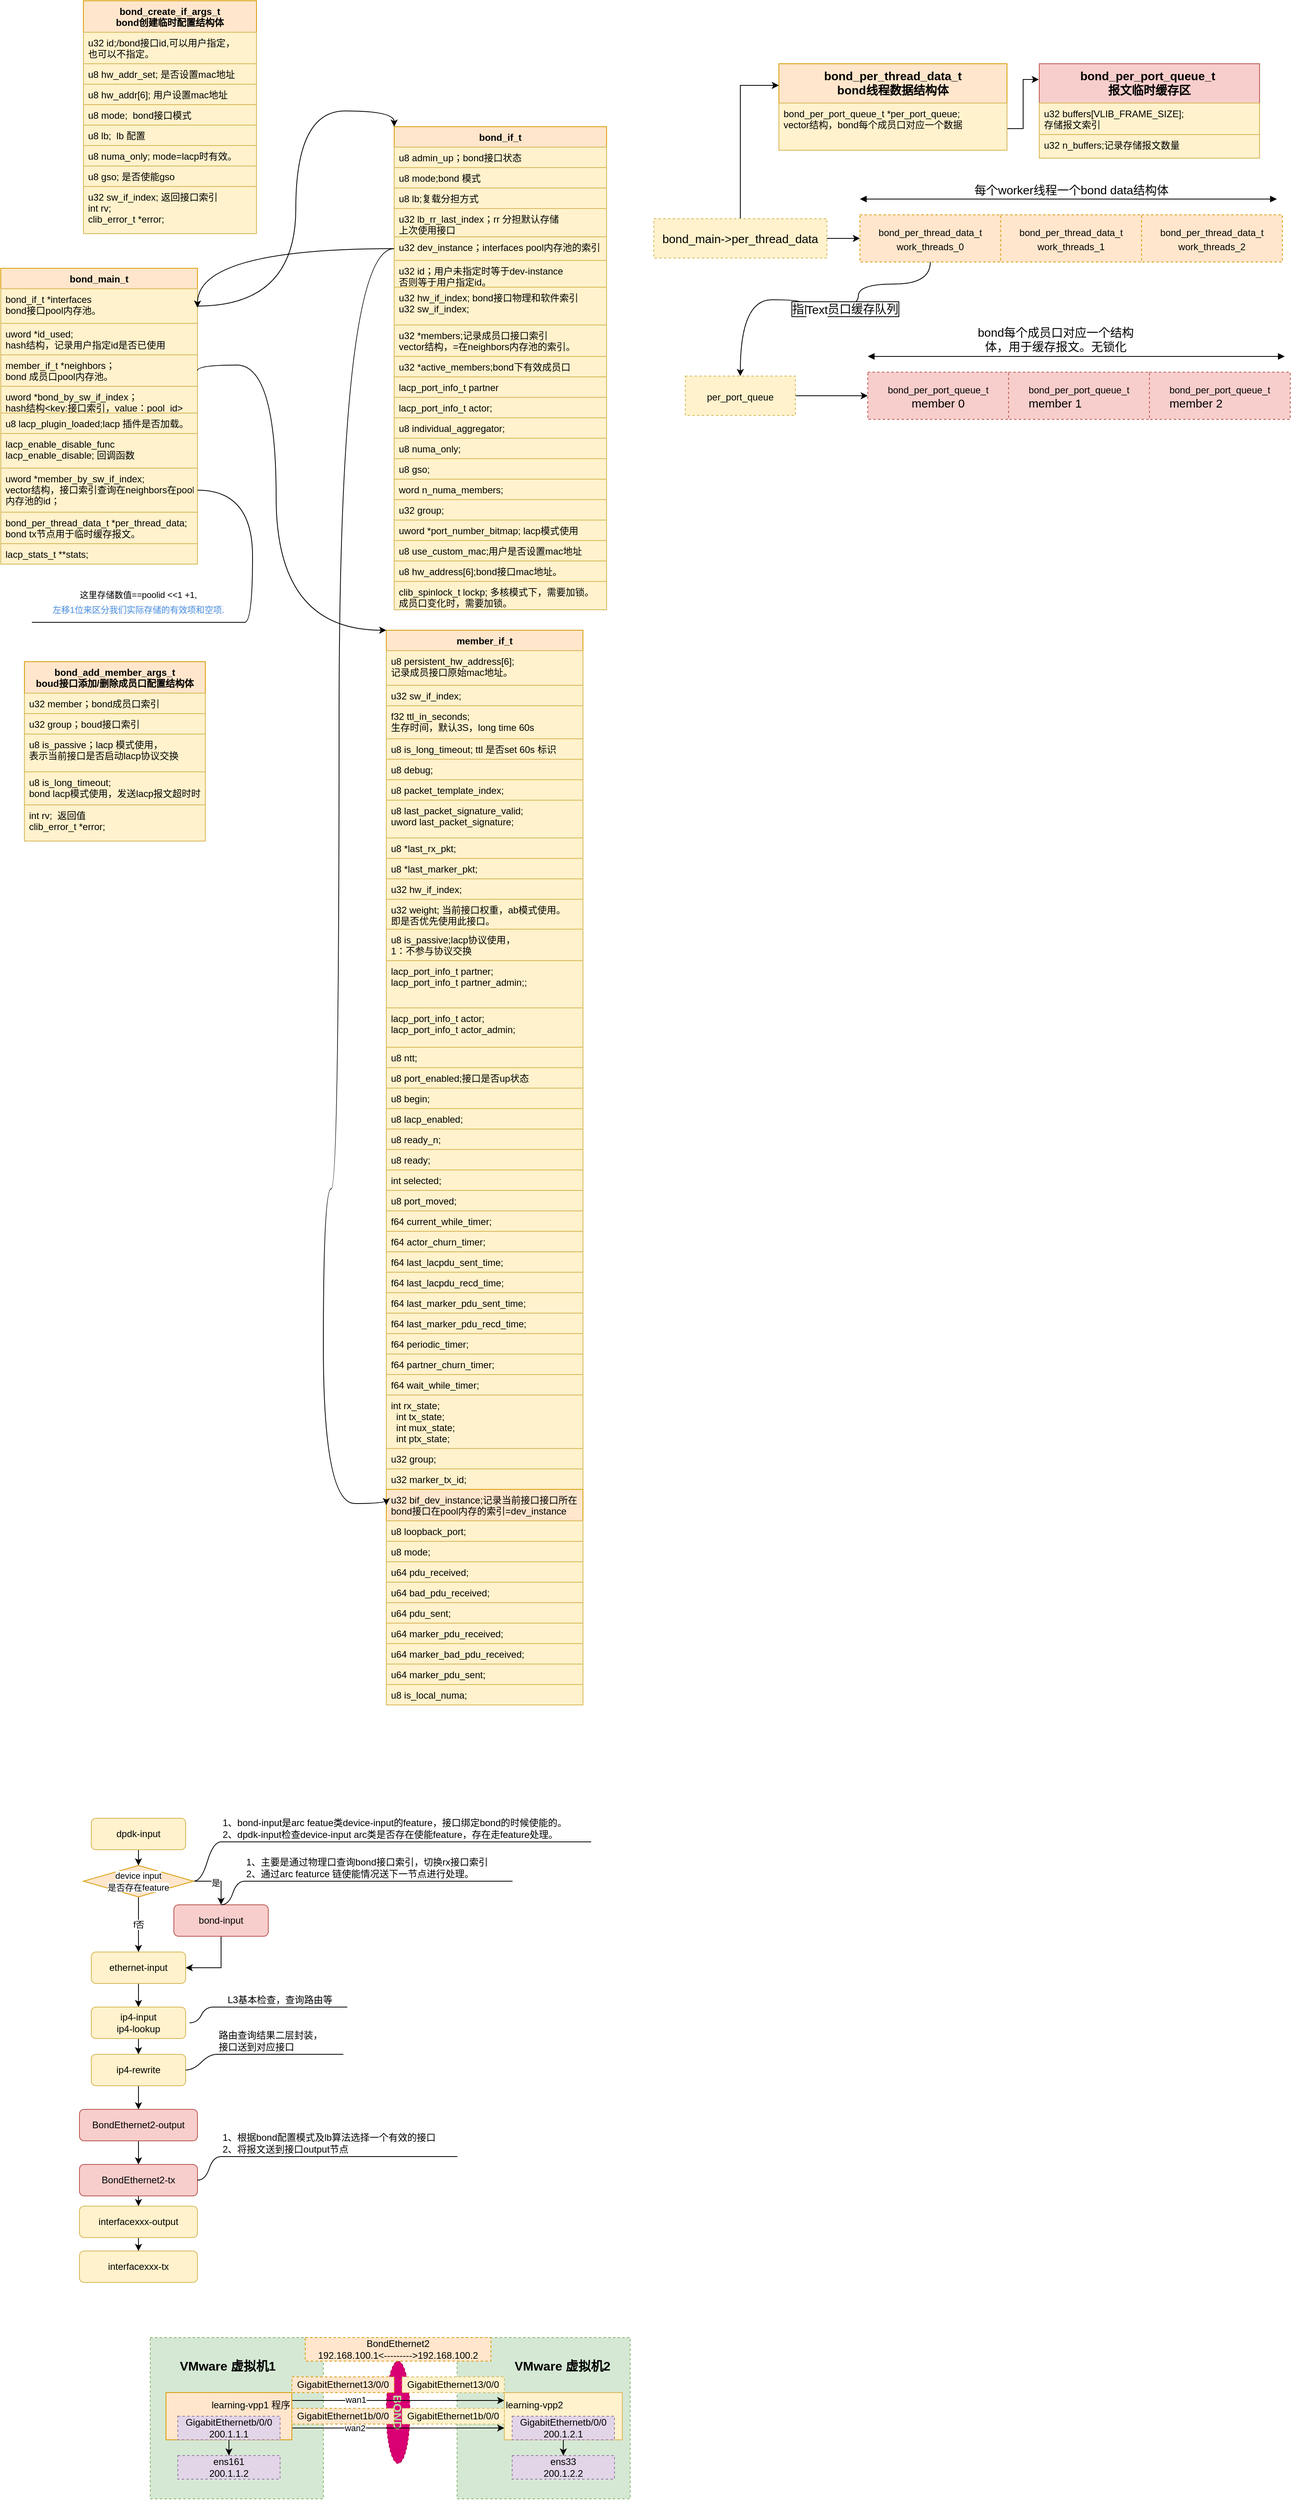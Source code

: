 <mxfile version="14.9.5" type="github">
  <diagram id="9AG6dMXkFzKv3NEKEavT" name="Page-1">
    <mxGraphModel dx="1043" dy="581" grid="1" gridSize="10" guides="1" tooltips="1" connect="1" arrows="1" fold="1" page="1" pageScale="1" pageWidth="827" pageHeight="1169" math="0" shadow="0">
      <root>
        <mxCell id="0" />
        <mxCell id="1" parent="0" />
        <mxCell id="XbOeX88OnJUGYsb8YKjg-64" value="&lt;b style=&quot;font-size: 16px&quot;&gt;&amp;nbsp; &amp;nbsp; &amp;nbsp; &amp;nbsp; &amp;nbsp; &amp;nbsp; &amp;nbsp; &amp;nbsp; VMware 虚拟机2&lt;br&gt;&lt;br&gt;&lt;br&gt;&lt;br&gt;&lt;br&gt;&lt;br&gt;&lt;br&gt;&lt;br&gt;&lt;/b&gt;" style="rounded=0;whiteSpace=wrap;html=1;dashed=1;strokeColor=#82b366;align=left;fillColor=#d5e8d4;" parent="1" vertex="1">
          <mxGeometry x="590" y="3090" width="220" height="205" as="geometry" />
        </mxCell>
        <mxCell id="XbOeX88OnJUGYsb8YKjg-65" value="BOND&lt;br style=&quot;font-size: 15px;&quot;&gt;" style="ellipse;whiteSpace=wrap;html=1;align=center;newEdgeStyle={&quot;edgeStyle&quot;:&quot;entityRelationEdgeStyle&quot;,&quot;startArrow&quot;:&quot;none&quot;,&quot;endArrow&quot;:&quot;none&quot;,&quot;segment&quot;:10,&quot;curved&quot;:1};treeFolding=1;treeMoving=1;dashed=1;strokeColor=#A50040;fillColor=#d80073;direction=west;rotation=90;fontStyle=1;fontSize=15;fontColor=#B9E0A5;" parent="1" vertex="1">
          <mxGeometry x="450" y="3170" width="130" height="30" as="geometry" />
        </mxCell>
        <mxCell id="XbOeX88OnJUGYsb8YKjg-63" value="&lt;b style=&quot;font-size: 16px&quot;&gt;&amp;nbsp; &amp;nbsp; &amp;nbsp; &amp;nbsp; VMware 虚拟机1&lt;br&gt;&lt;br&gt;&lt;br&gt;&lt;br&gt;&lt;br&gt;&lt;br&gt;&lt;br&gt;&lt;br&gt;&lt;/b&gt;" style="rounded=0;whiteSpace=wrap;html=1;dashed=1;strokeColor=#82b366;align=left;fillColor=#d5e8d4;" parent="1" vertex="1">
          <mxGeometry x="200" y="3090" width="220" height="205" as="geometry" />
        </mxCell>
        <mxCell id="q2S3u8bW5YVib6_HT2O6-1" value="bond_main_t" style="swimlane;fontStyle=1;align=center;verticalAlign=top;childLayout=stackLayout;horizontal=1;startSize=26;horizontalStack=0;resizeParent=1;resizeParentMax=0;resizeLast=0;collapsible=1;marginBottom=0;fillColor=#ffe6cc;strokeColor=#d79b00;" parent="1" vertex="1">
          <mxGeometry x="10" y="460" width="250" height="376" as="geometry" />
        </mxCell>
        <mxCell id="q2S3u8bW5YVib6_HT2O6-2" value="bond_if_t *interfaces&#xa;bond接口pool内存池。" style="text;strokeColor=#d6b656;fillColor=#fff2cc;align=left;verticalAlign=top;spacingLeft=4;spacingRight=4;overflow=hidden;rotatable=0;points=[[0,0.5],[1,0.5]];portConstraint=eastwest;" parent="q2S3u8bW5YVib6_HT2O6-1" vertex="1">
          <mxGeometry y="26" width="250" height="44" as="geometry" />
        </mxCell>
        <mxCell id="q2S3u8bW5YVib6_HT2O6-4" value="uword *id_used;&#xa;hash结构，记录用户指定id是否已使用" style="text;strokeColor=#d6b656;fillColor=#fff2cc;align=left;verticalAlign=top;spacingLeft=4;spacingRight=4;overflow=hidden;rotatable=0;points=[[0,0.5],[1,0.5]];portConstraint=eastwest;" parent="q2S3u8bW5YVib6_HT2O6-1" vertex="1">
          <mxGeometry y="70" width="250" height="40" as="geometry" />
        </mxCell>
        <mxCell id="q2S3u8bW5YVib6_HT2O6-5" value="member_if_t *neighbors；&#xa;bond 成员口pool内存池。" style="text;strokeColor=#d6b656;fillColor=#fff2cc;align=left;verticalAlign=top;spacingLeft=4;spacingRight=4;overflow=hidden;rotatable=0;points=[[0,0.5],[1,0.5]];portConstraint=eastwest;" parent="q2S3u8bW5YVib6_HT2O6-1" vertex="1">
          <mxGeometry y="110" width="250" height="40" as="geometry" />
        </mxCell>
        <mxCell id="q2S3u8bW5YVib6_HT2O6-6" value="uword *bond_by_sw_if_index；&#xa;hash结构&lt;key:接口索引，value：pool_id&gt;" style="text;strokeColor=#d6b656;fillColor=#fff2cc;align=left;verticalAlign=top;spacingLeft=4;spacingRight=4;overflow=hidden;rotatable=0;points=[[0,0.5],[1,0.5]];portConstraint=eastwest;" parent="q2S3u8bW5YVib6_HT2O6-1" vertex="1">
          <mxGeometry y="150" width="250" height="34" as="geometry" />
        </mxCell>
        <mxCell id="q2S3u8bW5YVib6_HT2O6-7" value="u8 lacp_plugin_loaded;lacp 插件是否加载。" style="text;strokeColor=#d6b656;fillColor=#fff2cc;align=left;verticalAlign=top;spacingLeft=4;spacingRight=4;overflow=hidden;rotatable=0;points=[[0,0.5],[1,0.5]];portConstraint=eastwest;" parent="q2S3u8bW5YVib6_HT2O6-1" vertex="1">
          <mxGeometry y="184" width="250" height="26" as="geometry" />
        </mxCell>
        <mxCell id="q2S3u8bW5YVib6_HT2O6-8" value="lacp_enable_disable_func &#xa;lacp_enable_disable; 回调函数" style="text;strokeColor=#d6b656;fillColor=#fff2cc;align=left;verticalAlign=top;spacingLeft=4;spacingRight=4;overflow=hidden;rotatable=0;points=[[0,0.5],[1,0.5]];portConstraint=eastwest;" parent="q2S3u8bW5YVib6_HT2O6-1" vertex="1">
          <mxGeometry y="210" width="250" height="44" as="geometry" />
        </mxCell>
        <mxCell id="q2S3u8bW5YVib6_HT2O6-9" value="uword *member_by_sw_if_index;&#xa;vector结构，接口索引查询在neighbors在pool&#xa;内存池的id；" style="text;strokeColor=#d6b656;fillColor=#fff2cc;align=left;verticalAlign=top;spacingLeft=4;spacingRight=4;overflow=hidden;rotatable=0;points=[[0,0.5],[1,0.5]];portConstraint=eastwest;" parent="q2S3u8bW5YVib6_HT2O6-1" vertex="1">
          <mxGeometry y="254" width="250" height="56" as="geometry" />
        </mxCell>
        <mxCell id="q2S3u8bW5YVib6_HT2O6-10" value="bond_per_thread_data_t *per_thread_data;&#xa;bond tx节点用于临时缓存报文。" style="text;strokeColor=#d6b656;fillColor=#fff2cc;align=left;verticalAlign=top;spacingLeft=4;spacingRight=4;overflow=hidden;rotatable=0;points=[[0,0.5],[1,0.5]];portConstraint=eastwest;" parent="q2S3u8bW5YVib6_HT2O6-1" vertex="1">
          <mxGeometry y="310" width="250" height="40" as="geometry" />
        </mxCell>
        <mxCell id="q2S3u8bW5YVib6_HT2O6-11" value="lacp_stats_t **stats;" style="text;strokeColor=#d6b656;fillColor=#fff2cc;align=left;verticalAlign=top;spacingLeft=4;spacingRight=4;overflow=hidden;rotatable=0;points=[[0,0.5],[1,0.5]];portConstraint=eastwest;" parent="q2S3u8bW5YVib6_HT2O6-1" vertex="1">
          <mxGeometry y="350" width="250" height="26" as="geometry" />
        </mxCell>
        <mxCell id="q2S3u8bW5YVib6_HT2O6-12" value="bond_if_t" style="swimlane;fontStyle=1;align=center;verticalAlign=top;childLayout=stackLayout;horizontal=1;startSize=26;horizontalStack=0;resizeParent=1;resizeParentMax=0;resizeLast=0;collapsible=1;marginBottom=0;fillColor=#ffe6cc;strokeColor=#d79b00;" parent="1" vertex="1">
          <mxGeometry x="510" y="280" width="270" height="614" as="geometry" />
        </mxCell>
        <mxCell id="q2S3u8bW5YVib6_HT2O6-13" value="u8 admin_up；bond接口状态" style="text;fillColor=#fff2cc;align=left;verticalAlign=top;spacingLeft=4;spacingRight=4;overflow=hidden;rotatable=0;points=[[0,0.5],[1,0.5]];portConstraint=eastwest;strokeColor=#d6b656;" parent="q2S3u8bW5YVib6_HT2O6-12" vertex="1">
          <mxGeometry y="26" width="270" height="26" as="geometry" />
        </mxCell>
        <mxCell id="q2S3u8bW5YVib6_HT2O6-15" value="u8 mode;bond 模式" style="text;fillColor=#fff2cc;align=left;verticalAlign=top;spacingLeft=4;spacingRight=4;overflow=hidden;rotatable=0;points=[[0,0.5],[1,0.5]];portConstraint=eastwest;strokeColor=#d6b656;" parent="q2S3u8bW5YVib6_HT2O6-12" vertex="1">
          <mxGeometry y="52" width="270" height="26" as="geometry" />
        </mxCell>
        <mxCell id="q2S3u8bW5YVib6_HT2O6-16" value="u8 lb;复载分担方式" style="text;fillColor=#fff2cc;align=left;verticalAlign=top;spacingLeft=4;spacingRight=4;overflow=hidden;rotatable=0;points=[[0,0.5],[1,0.5]];portConstraint=eastwest;strokeColor=#d6b656;" parent="q2S3u8bW5YVib6_HT2O6-12" vertex="1">
          <mxGeometry y="78" width="270" height="26" as="geometry" />
        </mxCell>
        <mxCell id="q2S3u8bW5YVib6_HT2O6-17" value="u32 lb_rr_last_index；rr 分担默认存储&#xa;上次使用接口" style="text;fillColor=#fff2cc;align=left;verticalAlign=top;spacingLeft=4;spacingRight=4;overflow=hidden;rotatable=0;points=[[0,0.5],[1,0.5]];portConstraint=eastwest;strokeColor=#d6b656;" parent="q2S3u8bW5YVib6_HT2O6-12" vertex="1">
          <mxGeometry y="104" width="270" height="36" as="geometry" />
        </mxCell>
        <mxCell id="q2S3u8bW5YVib6_HT2O6-18" value="u32 dev_instance；interfaces pool内存池的索引" style="text;fillColor=#fff2cc;align=left;verticalAlign=top;spacingLeft=4;spacingRight=4;overflow=hidden;rotatable=0;points=[[0,0.5],[1,0.5]];portConstraint=eastwest;strokeColor=#d6b656;" parent="q2S3u8bW5YVib6_HT2O6-12" vertex="1">
          <mxGeometry y="140" width="270" height="30" as="geometry" />
        </mxCell>
        <mxCell id="q2S3u8bW5YVib6_HT2O6-19" value="u32 id；用户未指定时等于dev-instance&#xa;否则等于用户指定id。" style="text;fillColor=#fff2cc;align=left;verticalAlign=top;spacingLeft=4;spacingRight=4;overflow=hidden;rotatable=0;points=[[0,0.5],[1,0.5]];portConstraint=eastwest;strokeColor=#d6b656;" parent="q2S3u8bW5YVib6_HT2O6-12" vertex="1">
          <mxGeometry y="170" width="270" height="34" as="geometry" />
        </mxCell>
        <mxCell id="q2S3u8bW5YVib6_HT2O6-20" value="u32 hw_if_index; bond接口物理和软件索引&#xa;u32 sw_if_index;" style="text;fillColor=#fff2cc;align=left;verticalAlign=top;spacingLeft=4;spacingRight=4;overflow=hidden;rotatable=0;points=[[0,0.5],[1,0.5]];portConstraint=eastwest;strokeColor=#d6b656;" parent="q2S3u8bW5YVib6_HT2O6-12" vertex="1">
          <mxGeometry y="204" width="270" height="48" as="geometry" />
        </mxCell>
        <mxCell id="q2S3u8bW5YVib6_HT2O6-21" value="u32 *members;记录成员口接口索引&#xa;vector结构，=在neighbors内存池的索引。" style="text;fillColor=#fff2cc;align=left;verticalAlign=top;spacingLeft=4;spacingRight=4;overflow=hidden;rotatable=0;points=[[0,0.5],[1,0.5]];portConstraint=eastwest;strokeColor=#d6b656;" parent="q2S3u8bW5YVib6_HT2O6-12" vertex="1">
          <mxGeometry y="252" width="270" height="40" as="geometry" />
        </mxCell>
        <mxCell id="q2S3u8bW5YVib6_HT2O6-22" value="u32 *active_members;bond下有效成员口" style="text;fillColor=#fff2cc;align=left;verticalAlign=top;spacingLeft=4;spacingRight=4;overflow=hidden;rotatable=0;points=[[0,0.5],[1,0.5]];portConstraint=eastwest;strokeColor=#d6b656;" parent="q2S3u8bW5YVib6_HT2O6-12" vertex="1">
          <mxGeometry y="292" width="270" height="26" as="geometry" />
        </mxCell>
        <mxCell id="q2S3u8bW5YVib6_HT2O6-23" value="lacp_port_info_t partner" style="text;fillColor=#fff2cc;align=left;verticalAlign=top;spacingLeft=4;spacingRight=4;overflow=hidden;rotatable=0;points=[[0,0.5],[1,0.5]];portConstraint=eastwest;strokeColor=#d6b656;" parent="q2S3u8bW5YVib6_HT2O6-12" vertex="1">
          <mxGeometry y="318" width="270" height="26" as="geometry" />
        </mxCell>
        <mxCell id="q2S3u8bW5YVib6_HT2O6-24" value="lacp_port_info_t actor;&#xa;" style="text;fillColor=#fff2cc;align=left;verticalAlign=top;spacingLeft=4;spacingRight=4;overflow=hidden;rotatable=0;points=[[0,0.5],[1,0.5]];portConstraint=eastwest;strokeColor=#d6b656;" parent="q2S3u8bW5YVib6_HT2O6-12" vertex="1">
          <mxGeometry y="344" width="270" height="26" as="geometry" />
        </mxCell>
        <mxCell id="q2S3u8bW5YVib6_HT2O6-25" value="u8 individual_aggregator;" style="text;fillColor=#fff2cc;align=left;verticalAlign=top;spacingLeft=4;spacingRight=4;overflow=hidden;rotatable=0;points=[[0,0.5],[1,0.5]];portConstraint=eastwest;strokeColor=#d6b656;" parent="q2S3u8bW5YVib6_HT2O6-12" vertex="1">
          <mxGeometry y="370" width="270" height="26" as="geometry" />
        </mxCell>
        <mxCell id="q2S3u8bW5YVib6_HT2O6-26" value="u8 numa_only;" style="text;fillColor=#fff2cc;align=left;verticalAlign=top;spacingLeft=4;spacingRight=4;overflow=hidden;rotatable=0;points=[[0,0.5],[1,0.5]];portConstraint=eastwest;strokeColor=#d6b656;" parent="q2S3u8bW5YVib6_HT2O6-12" vertex="1">
          <mxGeometry y="396" width="270" height="26" as="geometry" />
        </mxCell>
        <mxCell id="q2S3u8bW5YVib6_HT2O6-27" value="u8 gso;" style="text;fillColor=#fff2cc;align=left;verticalAlign=top;spacingLeft=4;spacingRight=4;overflow=hidden;rotatable=0;points=[[0,0.5],[1,0.5]];portConstraint=eastwest;strokeColor=#d6b656;" parent="q2S3u8bW5YVib6_HT2O6-12" vertex="1">
          <mxGeometry y="422" width="270" height="26" as="geometry" />
        </mxCell>
        <mxCell id="q2S3u8bW5YVib6_HT2O6-28" value="word n_numa_members;" style="text;fillColor=#fff2cc;align=left;verticalAlign=top;spacingLeft=4;spacingRight=4;overflow=hidden;rotatable=0;points=[[0,0.5],[1,0.5]];portConstraint=eastwest;strokeColor=#d6b656;" parent="q2S3u8bW5YVib6_HT2O6-12" vertex="1">
          <mxGeometry y="448" width="270" height="26" as="geometry" />
        </mxCell>
        <mxCell id="q2S3u8bW5YVib6_HT2O6-29" value="u32 group;" style="text;fillColor=#fff2cc;align=left;verticalAlign=top;spacingLeft=4;spacingRight=4;overflow=hidden;rotatable=0;points=[[0,0.5],[1,0.5]];portConstraint=eastwest;strokeColor=#d6b656;" parent="q2S3u8bW5YVib6_HT2O6-12" vertex="1">
          <mxGeometry y="474" width="270" height="26" as="geometry" />
        </mxCell>
        <mxCell id="q2S3u8bW5YVib6_HT2O6-30" value="uword *port_number_bitmap; lacp模式使用" style="text;fillColor=#fff2cc;align=left;verticalAlign=top;spacingLeft=4;spacingRight=4;overflow=hidden;rotatable=0;points=[[0,0.5],[1,0.5]];portConstraint=eastwest;strokeColor=#d6b656;" parent="q2S3u8bW5YVib6_HT2O6-12" vertex="1">
          <mxGeometry y="500" width="270" height="26" as="geometry" />
        </mxCell>
        <mxCell id="q2S3u8bW5YVib6_HT2O6-32" value="u8 use_custom_mac;用户是否设置mac地址" style="text;fillColor=#fff2cc;align=left;verticalAlign=top;spacingLeft=4;spacingRight=4;overflow=hidden;rotatable=0;points=[[0,0.5],[1,0.5]];portConstraint=eastwest;strokeColor=#d6b656;" parent="q2S3u8bW5YVib6_HT2O6-12" vertex="1">
          <mxGeometry y="526" width="270" height="26" as="geometry" />
        </mxCell>
        <mxCell id="I8hkYLo_2UaoaW9EmSw0-8" value="u8 hw_address[6];bond接口mac地址。" style="text;fillColor=#fff2cc;align=left;verticalAlign=top;spacingLeft=4;spacingRight=4;overflow=hidden;rotatable=0;points=[[0,0.5],[1,0.5]];portConstraint=eastwest;strokeColor=#d6b656;" vertex="1" parent="q2S3u8bW5YVib6_HT2O6-12">
          <mxGeometry y="552" width="270" height="26" as="geometry" />
        </mxCell>
        <mxCell id="q2S3u8bW5YVib6_HT2O6-33" value="clib_spinlock_t lockp; 多核模式下，需要加锁。&#xa;成员口变化时，需要加锁。" style="text;fillColor=#fff2cc;align=left;verticalAlign=top;spacingLeft=4;spacingRight=4;overflow=hidden;rotatable=0;points=[[0,0.5],[1,0.5]];portConstraint=eastwest;strokeColor=#d6b656;" parent="q2S3u8bW5YVib6_HT2O6-12" vertex="1">
          <mxGeometry y="578" width="270" height="36" as="geometry" />
        </mxCell>
        <mxCell id="q2S3u8bW5YVib6_HT2O6-34" value="member_if_t" style="swimlane;fontStyle=1;align=center;verticalAlign=top;childLayout=stackLayout;horizontal=1;startSize=26;horizontalStack=0;resizeParent=1;resizeParentMax=0;resizeLast=0;collapsible=1;marginBottom=0;strokeColor=#d79b00;fillColor=#ffe6cc;" parent="1" vertex="1">
          <mxGeometry x="500" y="920" width="250" height="1366" as="geometry" />
        </mxCell>
        <mxCell id="q2S3u8bW5YVib6_HT2O6-35" value="u8 persistent_hw_address[6];&#xa;记录成员接口原始mac地址。" style="text;strokeColor=#d6b656;fillColor=#fff2cc;align=left;verticalAlign=top;spacingLeft=4;spacingRight=4;overflow=hidden;rotatable=0;points=[[0,0.5],[1,0.5]];portConstraint=eastwest;" parent="q2S3u8bW5YVib6_HT2O6-34" vertex="1">
          <mxGeometry y="26" width="250" height="44" as="geometry" />
        </mxCell>
        <mxCell id="q2S3u8bW5YVib6_HT2O6-38" value="u32 sw_if_index;" style="text;strokeColor=#d6b656;fillColor=#fff2cc;align=left;verticalAlign=top;spacingLeft=4;spacingRight=4;overflow=hidden;rotatable=0;points=[[0,0.5],[1,0.5]];portConstraint=eastwest;" parent="q2S3u8bW5YVib6_HT2O6-34" vertex="1">
          <mxGeometry y="70" width="250" height="26" as="geometry" />
        </mxCell>
        <mxCell id="q2S3u8bW5YVib6_HT2O6-39" value="f32 ttl_in_seconds;&#xa;生存时间，默认3S，long time 60s" style="text;strokeColor=#d6b656;fillColor=#fff2cc;align=left;verticalAlign=top;spacingLeft=4;spacingRight=4;overflow=hidden;rotatable=0;points=[[0,0.5],[1,0.5]];portConstraint=eastwest;" parent="q2S3u8bW5YVib6_HT2O6-34" vertex="1">
          <mxGeometry y="96" width="250" height="42" as="geometry" />
        </mxCell>
        <mxCell id="q2S3u8bW5YVib6_HT2O6-40" value="u8 is_long_timeout; ttl 是否set 60s 标识" style="text;strokeColor=#d6b656;fillColor=#fff2cc;align=left;verticalAlign=top;spacingLeft=4;spacingRight=4;overflow=hidden;rotatable=0;points=[[0,0.5],[1,0.5]];portConstraint=eastwest;" parent="q2S3u8bW5YVib6_HT2O6-34" vertex="1">
          <mxGeometry y="138" width="250" height="26" as="geometry" />
        </mxCell>
        <mxCell id="q2S3u8bW5YVib6_HT2O6-41" value="u8 debug;" style="text;strokeColor=#d6b656;fillColor=#fff2cc;align=left;verticalAlign=top;spacingLeft=4;spacingRight=4;overflow=hidden;rotatable=0;points=[[0,0.5],[1,0.5]];portConstraint=eastwest;" parent="q2S3u8bW5YVib6_HT2O6-34" vertex="1">
          <mxGeometry y="164" width="250" height="26" as="geometry" />
        </mxCell>
        <mxCell id="q2S3u8bW5YVib6_HT2O6-42" value="u8 packet_template_index;" style="text;strokeColor=#d6b656;fillColor=#fff2cc;align=left;verticalAlign=top;spacingLeft=4;spacingRight=4;overflow=hidden;rotatable=0;points=[[0,0.5],[1,0.5]];portConstraint=eastwest;" parent="q2S3u8bW5YVib6_HT2O6-34" vertex="1">
          <mxGeometry y="190" width="250" height="26" as="geometry" />
        </mxCell>
        <mxCell id="q2S3u8bW5YVib6_HT2O6-43" value="u8 last_packet_signature_valid;&#xa;uword last_packet_signature;" style="text;strokeColor=#d6b656;fillColor=#fff2cc;align=left;verticalAlign=top;spacingLeft=4;spacingRight=4;overflow=hidden;rotatable=0;points=[[0,0.5],[1,0.5]];portConstraint=eastwest;" parent="q2S3u8bW5YVib6_HT2O6-34" vertex="1">
          <mxGeometry y="216" width="250" height="48" as="geometry" />
        </mxCell>
        <mxCell id="q2S3u8bW5YVib6_HT2O6-44" value="u8 *last_rx_pkt;" style="text;strokeColor=#d6b656;fillColor=#fff2cc;align=left;verticalAlign=top;spacingLeft=4;spacingRight=4;overflow=hidden;rotatable=0;points=[[0,0.5],[1,0.5]];portConstraint=eastwest;" parent="q2S3u8bW5YVib6_HT2O6-34" vertex="1">
          <mxGeometry y="264" width="250" height="26" as="geometry" />
        </mxCell>
        <mxCell id="q2S3u8bW5YVib6_HT2O6-45" value="u8 *last_marker_pkt;" style="text;strokeColor=#d6b656;fillColor=#fff2cc;align=left;verticalAlign=top;spacingLeft=4;spacingRight=4;overflow=hidden;rotatable=0;points=[[0,0.5],[1,0.5]];portConstraint=eastwest;" parent="q2S3u8bW5YVib6_HT2O6-34" vertex="1">
          <mxGeometry y="290" width="250" height="26" as="geometry" />
        </mxCell>
        <mxCell id="q2S3u8bW5YVib6_HT2O6-46" value="u32 hw_if_index;" style="text;strokeColor=#d6b656;fillColor=#fff2cc;align=left;verticalAlign=top;spacingLeft=4;spacingRight=4;overflow=hidden;rotatable=0;points=[[0,0.5],[1,0.5]];portConstraint=eastwest;" parent="q2S3u8bW5YVib6_HT2O6-34" vertex="1">
          <mxGeometry y="316" width="250" height="26" as="geometry" />
        </mxCell>
        <mxCell id="q2S3u8bW5YVib6_HT2O6-47" value="u32 weight; 当前接口权重，ab模式使用。&#xa;即是否优先使用此接口。" style="text;strokeColor=#d6b656;fillColor=#fff2cc;align=left;verticalAlign=top;spacingLeft=4;spacingRight=4;overflow=hidden;rotatable=0;points=[[0,0.5],[1,0.5]];portConstraint=eastwest;" parent="q2S3u8bW5YVib6_HT2O6-34" vertex="1">
          <mxGeometry y="342" width="250" height="38" as="geometry" />
        </mxCell>
        <mxCell id="q2S3u8bW5YVib6_HT2O6-48" value="u8 is_passive;lacp协议使用，&#xa;1：不参与协议交换" style="text;strokeColor=#d6b656;fillColor=#fff2cc;align=left;verticalAlign=top;spacingLeft=4;spacingRight=4;overflow=hidden;rotatable=0;points=[[0,0.5],[1,0.5]];portConstraint=eastwest;" parent="q2S3u8bW5YVib6_HT2O6-34" vertex="1">
          <mxGeometry y="380" width="250" height="40" as="geometry" />
        </mxCell>
        <mxCell id="q2S3u8bW5YVib6_HT2O6-49" value="lacp_port_info_t partner;&#xa;lacp_port_info_t partner_admin;;" style="text;strokeColor=#d6b656;fillColor=#fff2cc;align=left;verticalAlign=top;spacingLeft=4;spacingRight=4;overflow=hidden;rotatable=0;points=[[0,0.5],[1,0.5]];portConstraint=eastwest;" parent="q2S3u8bW5YVib6_HT2O6-34" vertex="1">
          <mxGeometry y="420" width="250" height="60" as="geometry" />
        </mxCell>
        <mxCell id="q2S3u8bW5YVib6_HT2O6-37" value="lacp_port_info_t actor;&#xa;lacp_port_info_t actor_admin;" style="text;strokeColor=#d6b656;fillColor=#fff2cc;align=left;verticalAlign=top;spacingLeft=4;spacingRight=4;overflow=hidden;rotatable=0;points=[[0,0.5],[1,0.5]];portConstraint=eastwest;" parent="q2S3u8bW5YVib6_HT2O6-34" vertex="1">
          <mxGeometry y="480" width="250" height="50" as="geometry" />
        </mxCell>
        <mxCell id="q2S3u8bW5YVib6_HT2O6-50" value="u8 ntt;" style="text;strokeColor=#d6b656;fillColor=#fff2cc;align=left;verticalAlign=top;spacingLeft=4;spacingRight=4;overflow=hidden;rotatable=0;points=[[0,0.5],[1,0.5]];portConstraint=eastwest;" parent="q2S3u8bW5YVib6_HT2O6-34" vertex="1">
          <mxGeometry y="530" width="250" height="26" as="geometry" />
        </mxCell>
        <mxCell id="q2S3u8bW5YVib6_HT2O6-51" value="u8 port_enabled;接口是否up状态" style="text;strokeColor=#d6b656;fillColor=#fff2cc;align=left;verticalAlign=top;spacingLeft=4;spacingRight=4;overflow=hidden;rotatable=0;points=[[0,0.5],[1,0.5]];portConstraint=eastwest;" parent="q2S3u8bW5YVib6_HT2O6-34" vertex="1">
          <mxGeometry y="556" width="250" height="26" as="geometry" />
        </mxCell>
        <mxCell id="q2S3u8bW5YVib6_HT2O6-52" value="u8 begin;" style="text;strokeColor=#d6b656;fillColor=#fff2cc;align=left;verticalAlign=top;spacingLeft=4;spacingRight=4;overflow=hidden;rotatable=0;points=[[0,0.5],[1,0.5]];portConstraint=eastwest;" parent="q2S3u8bW5YVib6_HT2O6-34" vertex="1">
          <mxGeometry y="582" width="250" height="26" as="geometry" />
        </mxCell>
        <mxCell id="q2S3u8bW5YVib6_HT2O6-53" value="u8 lacp_enabled;" style="text;strokeColor=#d6b656;fillColor=#fff2cc;align=left;verticalAlign=top;spacingLeft=4;spacingRight=4;overflow=hidden;rotatable=0;points=[[0,0.5],[1,0.5]];portConstraint=eastwest;" parent="q2S3u8bW5YVib6_HT2O6-34" vertex="1">
          <mxGeometry y="608" width="250" height="26" as="geometry" />
        </mxCell>
        <mxCell id="q2S3u8bW5YVib6_HT2O6-54" value="u8 ready_n;" style="text;strokeColor=#d6b656;fillColor=#fff2cc;align=left;verticalAlign=top;spacingLeft=4;spacingRight=4;overflow=hidden;rotatable=0;points=[[0,0.5],[1,0.5]];portConstraint=eastwest;" parent="q2S3u8bW5YVib6_HT2O6-34" vertex="1">
          <mxGeometry y="634" width="250" height="26" as="geometry" />
        </mxCell>
        <mxCell id="q2S3u8bW5YVib6_HT2O6-55" value="u8 ready;" style="text;strokeColor=#d6b656;fillColor=#fff2cc;align=left;verticalAlign=top;spacingLeft=4;spacingRight=4;overflow=hidden;rotatable=0;points=[[0,0.5],[1,0.5]];portConstraint=eastwest;" parent="q2S3u8bW5YVib6_HT2O6-34" vertex="1">
          <mxGeometry y="660" width="250" height="26" as="geometry" />
        </mxCell>
        <mxCell id="q2S3u8bW5YVib6_HT2O6-56" value="int selected;" style="text;strokeColor=#d6b656;fillColor=#fff2cc;align=left;verticalAlign=top;spacingLeft=4;spacingRight=4;overflow=hidden;rotatable=0;points=[[0,0.5],[1,0.5]];portConstraint=eastwest;" parent="q2S3u8bW5YVib6_HT2O6-34" vertex="1">
          <mxGeometry y="686" width="250" height="26" as="geometry" />
        </mxCell>
        <mxCell id="q2S3u8bW5YVib6_HT2O6-57" value="u8 port_moved;" style="text;strokeColor=#d6b656;fillColor=#fff2cc;align=left;verticalAlign=top;spacingLeft=4;spacingRight=4;overflow=hidden;rotatable=0;points=[[0,0.5],[1,0.5]];portConstraint=eastwest;" parent="q2S3u8bW5YVib6_HT2O6-34" vertex="1">
          <mxGeometry y="712" width="250" height="26" as="geometry" />
        </mxCell>
        <mxCell id="q2S3u8bW5YVib6_HT2O6-58" value="f64 current_while_timer;" style="text;strokeColor=#d6b656;fillColor=#fff2cc;align=left;verticalAlign=top;spacingLeft=4;spacingRight=4;overflow=hidden;rotatable=0;points=[[0,0.5],[1,0.5]];portConstraint=eastwest;" parent="q2S3u8bW5YVib6_HT2O6-34" vertex="1">
          <mxGeometry y="738" width="250" height="26" as="geometry" />
        </mxCell>
        <mxCell id="q2S3u8bW5YVib6_HT2O6-59" value="f64 actor_churn_timer;" style="text;strokeColor=#d6b656;fillColor=#fff2cc;align=left;verticalAlign=top;spacingLeft=4;spacingRight=4;overflow=hidden;rotatable=0;points=[[0,0.5],[1,0.5]];portConstraint=eastwest;" parent="q2S3u8bW5YVib6_HT2O6-34" vertex="1">
          <mxGeometry y="764" width="250" height="26" as="geometry" />
        </mxCell>
        <mxCell id="q2S3u8bW5YVib6_HT2O6-60" value="f64 last_lacpdu_sent_time;" style="text;strokeColor=#d6b656;fillColor=#fff2cc;align=left;verticalAlign=top;spacingLeft=4;spacingRight=4;overflow=hidden;rotatable=0;points=[[0,0.5],[1,0.5]];portConstraint=eastwest;" parent="q2S3u8bW5YVib6_HT2O6-34" vertex="1">
          <mxGeometry y="790" width="250" height="26" as="geometry" />
        </mxCell>
        <mxCell id="q2S3u8bW5YVib6_HT2O6-61" value="f64 last_lacpdu_recd_time;" style="text;strokeColor=#d6b656;fillColor=#fff2cc;align=left;verticalAlign=top;spacingLeft=4;spacingRight=4;overflow=hidden;rotatable=0;points=[[0,0.5],[1,0.5]];portConstraint=eastwest;" parent="q2S3u8bW5YVib6_HT2O6-34" vertex="1">
          <mxGeometry y="816" width="250" height="26" as="geometry" />
        </mxCell>
        <mxCell id="q2S3u8bW5YVib6_HT2O6-62" value="f64 last_marker_pdu_sent_time;" style="text;strokeColor=#d6b656;fillColor=#fff2cc;align=left;verticalAlign=top;spacingLeft=4;spacingRight=4;overflow=hidden;rotatable=0;points=[[0,0.5],[1,0.5]];portConstraint=eastwest;" parent="q2S3u8bW5YVib6_HT2O6-34" vertex="1">
          <mxGeometry y="842" width="250" height="26" as="geometry" />
        </mxCell>
        <mxCell id="q2S3u8bW5YVib6_HT2O6-63" value="f64 last_marker_pdu_recd_time;" style="text;strokeColor=#d6b656;fillColor=#fff2cc;align=left;verticalAlign=top;spacingLeft=4;spacingRight=4;overflow=hidden;rotatable=0;points=[[0,0.5],[1,0.5]];portConstraint=eastwest;" parent="q2S3u8bW5YVib6_HT2O6-34" vertex="1">
          <mxGeometry y="868" width="250" height="26" as="geometry" />
        </mxCell>
        <mxCell id="q2S3u8bW5YVib6_HT2O6-64" value="f64 periodic_timer;" style="text;strokeColor=#d6b656;fillColor=#fff2cc;align=left;verticalAlign=top;spacingLeft=4;spacingRight=4;overflow=hidden;rotatable=0;points=[[0,0.5],[1,0.5]];portConstraint=eastwest;" parent="q2S3u8bW5YVib6_HT2O6-34" vertex="1">
          <mxGeometry y="894" width="250" height="26" as="geometry" />
        </mxCell>
        <mxCell id="q2S3u8bW5YVib6_HT2O6-65" value="f64 partner_churn_timer;" style="text;strokeColor=#d6b656;fillColor=#fff2cc;align=left;verticalAlign=top;spacingLeft=4;spacingRight=4;overflow=hidden;rotatable=0;points=[[0,0.5],[1,0.5]];portConstraint=eastwest;" parent="q2S3u8bW5YVib6_HT2O6-34" vertex="1">
          <mxGeometry y="920" width="250" height="26" as="geometry" />
        </mxCell>
        <mxCell id="q2S3u8bW5YVib6_HT2O6-66" value="f64 wait_while_timer;" style="text;strokeColor=#d6b656;fillColor=#fff2cc;align=left;verticalAlign=top;spacingLeft=4;spacingRight=4;overflow=hidden;rotatable=0;points=[[0,0.5],[1,0.5]];portConstraint=eastwest;" parent="q2S3u8bW5YVib6_HT2O6-34" vertex="1">
          <mxGeometry y="946" width="250" height="26" as="geometry" />
        </mxCell>
        <mxCell id="q2S3u8bW5YVib6_HT2O6-67" value="int rx_state;&#xa;  int tx_state;&#xa;  int mux_state;&#xa;  int ptx_state;" style="text;strokeColor=#d6b656;fillColor=#fff2cc;align=left;verticalAlign=top;spacingLeft=4;spacingRight=4;overflow=hidden;rotatable=0;points=[[0,0.5],[1,0.5]];portConstraint=eastwest;" parent="q2S3u8bW5YVib6_HT2O6-34" vertex="1">
          <mxGeometry y="972" width="250" height="68" as="geometry" />
        </mxCell>
        <mxCell id="q2S3u8bW5YVib6_HT2O6-68" value="u32 group;" style="text;strokeColor=#d6b656;fillColor=#fff2cc;align=left;verticalAlign=top;spacingLeft=4;spacingRight=4;overflow=hidden;rotatable=0;points=[[0,0.5],[1,0.5]];portConstraint=eastwest;" parent="q2S3u8bW5YVib6_HT2O6-34" vertex="1">
          <mxGeometry y="1040" width="250" height="26" as="geometry" />
        </mxCell>
        <mxCell id="q2S3u8bW5YVib6_HT2O6-69" value="u32 marker_tx_id;" style="text;strokeColor=#d6b656;fillColor=#fff2cc;align=left;verticalAlign=top;spacingLeft=4;spacingRight=4;overflow=hidden;rotatable=0;points=[[0,0.5],[1,0.5]];portConstraint=eastwest;" parent="q2S3u8bW5YVib6_HT2O6-34" vertex="1">
          <mxGeometry y="1066" width="250" height="26" as="geometry" />
        </mxCell>
        <mxCell id="q2S3u8bW5YVib6_HT2O6-70" value="u32 bif_dev_instance;记录当前接口接口所在&#xa;bond接口在pool内存的索引=dev_instance" style="text;strokeColor=#d79b00;fillColor=#ffe6cc;align=left;verticalAlign=top;spacingLeft=4;spacingRight=4;overflow=hidden;rotatable=0;points=[[0,0.5],[1,0.5]];portConstraint=eastwest;" parent="q2S3u8bW5YVib6_HT2O6-34" vertex="1">
          <mxGeometry y="1092" width="250" height="40" as="geometry" />
        </mxCell>
        <mxCell id="q2S3u8bW5YVib6_HT2O6-71" value="u8 loopback_port;" style="text;strokeColor=#d6b656;fillColor=#fff2cc;align=left;verticalAlign=top;spacingLeft=4;spacingRight=4;overflow=hidden;rotatable=0;points=[[0,0.5],[1,0.5]];portConstraint=eastwest;" parent="q2S3u8bW5YVib6_HT2O6-34" vertex="1">
          <mxGeometry y="1132" width="250" height="26" as="geometry" />
        </mxCell>
        <mxCell id="q2S3u8bW5YVib6_HT2O6-72" value="u8 mode;" style="text;strokeColor=#d6b656;fillColor=#fff2cc;align=left;verticalAlign=top;spacingLeft=4;spacingRight=4;overflow=hidden;rotatable=0;points=[[0,0.5],[1,0.5]];portConstraint=eastwest;" parent="q2S3u8bW5YVib6_HT2O6-34" vertex="1">
          <mxGeometry y="1158" width="250" height="26" as="geometry" />
        </mxCell>
        <mxCell id="q2S3u8bW5YVib6_HT2O6-73" value="u64 pdu_received;" style="text;strokeColor=#d6b656;fillColor=#fff2cc;align=left;verticalAlign=top;spacingLeft=4;spacingRight=4;overflow=hidden;rotatable=0;points=[[0,0.5],[1,0.5]];portConstraint=eastwest;" parent="q2S3u8bW5YVib6_HT2O6-34" vertex="1">
          <mxGeometry y="1184" width="250" height="26" as="geometry" />
        </mxCell>
        <mxCell id="q2S3u8bW5YVib6_HT2O6-74" value="u64 bad_pdu_received;" style="text;strokeColor=#d6b656;fillColor=#fff2cc;align=left;verticalAlign=top;spacingLeft=4;spacingRight=4;overflow=hidden;rotatable=0;points=[[0,0.5],[1,0.5]];portConstraint=eastwest;" parent="q2S3u8bW5YVib6_HT2O6-34" vertex="1">
          <mxGeometry y="1210" width="250" height="26" as="geometry" />
        </mxCell>
        <mxCell id="q2S3u8bW5YVib6_HT2O6-75" value="u64 pdu_sent;" style="text;strokeColor=#d6b656;fillColor=#fff2cc;align=left;verticalAlign=top;spacingLeft=4;spacingRight=4;overflow=hidden;rotatable=0;points=[[0,0.5],[1,0.5]];portConstraint=eastwest;" parent="q2S3u8bW5YVib6_HT2O6-34" vertex="1">
          <mxGeometry y="1236" width="250" height="26" as="geometry" />
        </mxCell>
        <mxCell id="q2S3u8bW5YVib6_HT2O6-76" value="u64 marker_pdu_received;" style="text;strokeColor=#d6b656;fillColor=#fff2cc;align=left;verticalAlign=top;spacingLeft=4;spacingRight=4;overflow=hidden;rotatable=0;points=[[0,0.5],[1,0.5]];portConstraint=eastwest;" parent="q2S3u8bW5YVib6_HT2O6-34" vertex="1">
          <mxGeometry y="1262" width="250" height="26" as="geometry" />
        </mxCell>
        <mxCell id="q2S3u8bW5YVib6_HT2O6-77" value="u64 marker_bad_pdu_received;" style="text;strokeColor=#d6b656;fillColor=#fff2cc;align=left;verticalAlign=top;spacingLeft=4;spacingRight=4;overflow=hidden;rotatable=0;points=[[0,0.5],[1,0.5]];portConstraint=eastwest;" parent="q2S3u8bW5YVib6_HT2O6-34" vertex="1">
          <mxGeometry y="1288" width="250" height="26" as="geometry" />
        </mxCell>
        <mxCell id="q2S3u8bW5YVib6_HT2O6-78" value="u64 marker_pdu_sent;" style="text;strokeColor=#d6b656;fillColor=#fff2cc;align=left;verticalAlign=top;spacingLeft=4;spacingRight=4;overflow=hidden;rotatable=0;points=[[0,0.5],[1,0.5]];portConstraint=eastwest;" parent="q2S3u8bW5YVib6_HT2O6-34" vertex="1">
          <mxGeometry y="1314" width="250" height="26" as="geometry" />
        </mxCell>
        <mxCell id="q2S3u8bW5YVib6_HT2O6-79" value="u8 is_local_numa;" style="text;strokeColor=#d6b656;fillColor=#fff2cc;align=left;verticalAlign=top;spacingLeft=4;spacingRight=4;overflow=hidden;rotatable=0;points=[[0,0.5],[1,0.5]];portConstraint=eastwest;" parent="q2S3u8bW5YVib6_HT2O6-34" vertex="1">
          <mxGeometry y="1340" width="250" height="26" as="geometry" />
        </mxCell>
        <mxCell id="q2S3u8bW5YVib6_HT2O6-80" value="bond_create_if_args_t&#xa;bond创建临时配置结构体" style="swimlane;fontStyle=1;align=center;verticalAlign=top;childLayout=stackLayout;horizontal=1;startSize=40;horizontalStack=0;resizeParent=1;resizeParentMax=0;resizeLast=0;collapsible=1;marginBottom=0;strokeColor=#d79b00;fillColor=#ffe6cc;" parent="1" vertex="1">
          <mxGeometry x="115" y="120" width="220" height="296" as="geometry" />
        </mxCell>
        <mxCell id="q2S3u8bW5YVib6_HT2O6-81" value="u32 id;/bond接口id,可以用户指定，&#xa;也可以不指定。" style="text;strokeColor=#d6b656;fillColor=#fff2cc;align=left;verticalAlign=top;spacingLeft=4;spacingRight=4;overflow=hidden;rotatable=0;points=[[0,0.5],[1,0.5]];portConstraint=eastwest;" parent="q2S3u8bW5YVib6_HT2O6-80" vertex="1">
          <mxGeometry y="40" width="220" height="40" as="geometry" />
        </mxCell>
        <mxCell id="q2S3u8bW5YVib6_HT2O6-83" value="u8 hw_addr_set; 是否设置mac地址" style="text;strokeColor=#d6b656;fillColor=#fff2cc;align=left;verticalAlign=top;spacingLeft=4;spacingRight=4;overflow=hidden;rotatable=0;points=[[0,0.5],[1,0.5]];portConstraint=eastwest;" parent="q2S3u8bW5YVib6_HT2O6-80" vertex="1">
          <mxGeometry y="80" width="220" height="26" as="geometry" />
        </mxCell>
        <mxCell id="q2S3u8bW5YVib6_HT2O6-84" value="u8 hw_addr[6]; 用户设置mac地址" style="text;strokeColor=#d6b656;fillColor=#fff2cc;align=left;verticalAlign=top;spacingLeft=4;spacingRight=4;overflow=hidden;rotatable=0;points=[[0,0.5],[1,0.5]];portConstraint=eastwest;" parent="q2S3u8bW5YVib6_HT2O6-80" vertex="1">
          <mxGeometry y="106" width="220" height="26" as="geometry" />
        </mxCell>
        <mxCell id="q2S3u8bW5YVib6_HT2O6-85" value="u8 mode;  bond接口模式" style="text;strokeColor=#d6b656;fillColor=#fff2cc;align=left;verticalAlign=top;spacingLeft=4;spacingRight=4;overflow=hidden;rotatable=0;points=[[0,0.5],[1,0.5]];portConstraint=eastwest;" parent="q2S3u8bW5YVib6_HT2O6-80" vertex="1">
          <mxGeometry y="132" width="220" height="26" as="geometry" />
        </mxCell>
        <mxCell id="q2S3u8bW5YVib6_HT2O6-86" value="u8 lb;  lb 配置" style="text;strokeColor=#d6b656;fillColor=#fff2cc;align=left;verticalAlign=top;spacingLeft=4;spacingRight=4;overflow=hidden;rotatable=0;points=[[0,0.5],[1,0.5]];portConstraint=eastwest;" parent="q2S3u8bW5YVib6_HT2O6-80" vertex="1">
          <mxGeometry y="158" width="220" height="26" as="geometry" />
        </mxCell>
        <mxCell id="q2S3u8bW5YVib6_HT2O6-87" value="u8 numa_only; mode=lacp时有效。" style="text;strokeColor=#d6b656;fillColor=#fff2cc;align=left;verticalAlign=top;spacingLeft=4;spacingRight=4;overflow=hidden;rotatable=0;points=[[0,0.5],[1,0.5]];portConstraint=eastwest;" parent="q2S3u8bW5YVib6_HT2O6-80" vertex="1">
          <mxGeometry y="184" width="220" height="26" as="geometry" />
        </mxCell>
        <mxCell id="q2S3u8bW5YVib6_HT2O6-88" value="u8 gso; 是否使能gso" style="text;strokeColor=#d6b656;fillColor=#fff2cc;align=left;verticalAlign=top;spacingLeft=4;spacingRight=4;overflow=hidden;rotatable=0;points=[[0,0.5],[1,0.5]];portConstraint=eastwest;" parent="q2S3u8bW5YVib6_HT2O6-80" vertex="1">
          <mxGeometry y="210" width="220" height="26" as="geometry" />
        </mxCell>
        <mxCell id="q2S3u8bW5YVib6_HT2O6-89" value="u32 sw_if_index; 返回接口索引&#xa;int rv;&#xa;clib_error_t *error; " style="text;strokeColor=#d6b656;fillColor=#fff2cc;align=left;verticalAlign=top;spacingLeft=4;spacingRight=4;overflow=hidden;rotatable=0;points=[[0,0.5],[1,0.5]];portConstraint=eastwest;" parent="q2S3u8bW5YVib6_HT2O6-80" vertex="1">
          <mxGeometry y="236" width="220" height="60" as="geometry" />
        </mxCell>
        <mxCell id="XbOeX88OnJUGYsb8YKjg-1" value="bond_add_member_args_t&#xa;boud接口添加/删除成员口配置结构体" style="swimlane;fontStyle=1;align=center;verticalAlign=top;childLayout=stackLayout;horizontal=1;startSize=40;horizontalStack=0;resizeParent=1;resizeParentMax=0;resizeLast=0;collapsible=1;marginBottom=0;fillColor=#ffe6cc;strokeColor=#d79b00;" parent="1" vertex="1">
          <mxGeometry x="40" y="960" width="230" height="228" as="geometry" />
        </mxCell>
        <mxCell id="XbOeX88OnJUGYsb8YKjg-2" value="u32 member；bond成员口索引" style="text;strokeColor=#d6b656;fillColor=#fff2cc;align=left;verticalAlign=top;spacingLeft=4;spacingRight=4;overflow=hidden;rotatable=0;points=[[0,0.5],[1,0.5]];portConstraint=eastwest;" parent="XbOeX88OnJUGYsb8YKjg-1" vertex="1">
          <mxGeometry y="40" width="230" height="26" as="geometry" />
        </mxCell>
        <mxCell id="XbOeX88OnJUGYsb8YKjg-4" value="u32 group；boud接口索引" style="text;fillColor=#fff2cc;align=left;verticalAlign=top;spacingLeft=4;spacingRight=4;overflow=hidden;rotatable=0;points=[[0,0.5],[1,0.5]];portConstraint=eastwest;strokeColor=#d6b656;" parent="XbOeX88OnJUGYsb8YKjg-1" vertex="1">
          <mxGeometry y="66" width="230" height="26" as="geometry" />
        </mxCell>
        <mxCell id="XbOeX88OnJUGYsb8YKjg-5" value="u8 is_passive；lacp 模式使用，&#xa;表示当前接口是否启动lacp协议交换" style="text;fillColor=#fff2cc;align=left;verticalAlign=top;spacingLeft=4;spacingRight=4;overflow=hidden;rotatable=0;points=[[0,0.5],[1,0.5]];portConstraint=eastwest;strokeColor=#d6b656;" parent="XbOeX88OnJUGYsb8YKjg-1" vertex="1">
          <mxGeometry y="92" width="230" height="48" as="geometry" />
        </mxCell>
        <mxCell id="I8hkYLo_2UaoaW9EmSw0-7" value="u8 is_long_timeout;&#xa;bond lacp模式使用，发送lacp报文超时时间" style="text;fillColor=#fff2cc;align=left;verticalAlign=top;spacingLeft=4;spacingRight=4;overflow=hidden;rotatable=0;points=[[0,0.5],[1,0.5]];portConstraint=eastwest;strokeColor=#d6b656;" vertex="1" parent="XbOeX88OnJUGYsb8YKjg-1">
          <mxGeometry y="140" width="230" height="42" as="geometry" />
        </mxCell>
        <mxCell id="XbOeX88OnJUGYsb8YKjg-7" value="int rv;  返回值&#xa;clib_error_t *error;" style="text;fillColor=#fff2cc;align=left;verticalAlign=top;spacingLeft=4;spacingRight=4;overflow=hidden;rotatable=0;points=[[0,0.5],[1,0.5]];portConstraint=eastwest;strokeColor=#d6b656;" parent="XbOeX88OnJUGYsb8YKjg-1" vertex="1">
          <mxGeometry y="182" width="230" height="46" as="geometry" />
        </mxCell>
        <mxCell id="XbOeX88OnJUGYsb8YKjg-11" value="" style="edgeStyle=orthogonalEdgeStyle;rounded=0;orthogonalLoop=1;jettySize=auto;html=1;exitX=1;exitY=0.5;exitDx=0;exitDy=0;" parent="1" source="XbOeX88OnJUGYsb8YKjg-35" target="XbOeX88OnJUGYsb8YKjg-10" edge="1">
          <mxGeometry relative="1" as="geometry" />
        </mxCell>
        <mxCell id="XbOeX88OnJUGYsb8YKjg-32" value="是" style="edgeLabel;html=1;align=center;verticalAlign=middle;resizable=0;points=[];" parent="XbOeX88OnJUGYsb8YKjg-11" vertex="1" connectable="0">
          <mxGeometry x="-0.133" y="-2" relative="1" as="geometry">
            <mxPoint as="offset" />
          </mxGeometry>
        </mxCell>
        <mxCell id="XbOeX88OnJUGYsb8YKjg-34" value="" style="edgeStyle=orthogonalEdgeStyle;rounded=0;orthogonalLoop=1;jettySize=auto;html=1;entryX=0.5;entryY=0;entryDx=0;entryDy=0;" parent="1" source="XbOeX88OnJUGYsb8YKjg-9" target="XbOeX88OnJUGYsb8YKjg-35" edge="1">
          <mxGeometry relative="1" as="geometry">
            <mxPoint x="190" y="2480" as="targetPoint" />
          </mxGeometry>
        </mxCell>
        <mxCell id="XbOeX88OnJUGYsb8YKjg-9" value="dpdk-input" style="rounded=1;whiteSpace=wrap;html=1;strokeColor=#d6b656;fillColor=#fff2cc;" parent="1" vertex="1">
          <mxGeometry x="125" y="2430" width="120" height="40" as="geometry" />
        </mxCell>
        <mxCell id="XbOeX88OnJUGYsb8YKjg-13" value="" style="edgeStyle=orthogonalEdgeStyle;rounded=0;orthogonalLoop=1;jettySize=auto;html=1;exitX=0.5;exitY=1;exitDx=0;exitDy=0;entryX=1;entryY=0.5;entryDx=0;entryDy=0;" parent="1" source="XbOeX88OnJUGYsb8YKjg-10" target="XbOeX88OnJUGYsb8YKjg-12" edge="1">
          <mxGeometry relative="1" as="geometry" />
        </mxCell>
        <mxCell id="XbOeX88OnJUGYsb8YKjg-10" value="bond-input" style="rounded=1;whiteSpace=wrap;html=1;strokeColor=#b85450;fillColor=#f8cecc;" parent="1" vertex="1">
          <mxGeometry x="230" y="2540" width="120" height="40" as="geometry" />
        </mxCell>
        <mxCell id="XbOeX88OnJUGYsb8YKjg-15" value="" style="edgeStyle=orthogonalEdgeStyle;rounded=0;orthogonalLoop=1;jettySize=auto;html=1;" parent="1" source="XbOeX88OnJUGYsb8YKjg-12" target="XbOeX88OnJUGYsb8YKjg-14" edge="1">
          <mxGeometry relative="1" as="geometry" />
        </mxCell>
        <mxCell id="XbOeX88OnJUGYsb8YKjg-12" value="ethernet-input" style="rounded=1;whiteSpace=wrap;html=1;strokeColor=#d6b656;fillColor=#fff2cc;" parent="1" vertex="1">
          <mxGeometry x="125" y="2600" width="120" height="40" as="geometry" />
        </mxCell>
        <mxCell id="XbOeX88OnJUGYsb8YKjg-17" value="" style="edgeStyle=orthogonalEdgeStyle;rounded=0;orthogonalLoop=1;jettySize=auto;html=1;" parent="1" source="XbOeX88OnJUGYsb8YKjg-14" target="XbOeX88OnJUGYsb8YKjg-16" edge="1">
          <mxGeometry relative="1" as="geometry" />
        </mxCell>
        <mxCell id="XbOeX88OnJUGYsb8YKjg-14" value="ip4-input&lt;br&gt;ip4-lookup" style="rounded=1;whiteSpace=wrap;html=1;strokeColor=#d6b656;fillColor=#fff2cc;" parent="1" vertex="1">
          <mxGeometry x="125" y="2670" width="120" height="40" as="geometry" />
        </mxCell>
        <mxCell id="XbOeX88OnJUGYsb8YKjg-19" value="" style="edgeStyle=orthogonalEdgeStyle;rounded=0;orthogonalLoop=1;jettySize=auto;html=1;" parent="1" source="XbOeX88OnJUGYsb8YKjg-16" target="XbOeX88OnJUGYsb8YKjg-18" edge="1">
          <mxGeometry relative="1" as="geometry" />
        </mxCell>
        <mxCell id="XbOeX88OnJUGYsb8YKjg-16" value="ip4-rewrite" style="rounded=1;whiteSpace=wrap;html=1;strokeColor=#d6b656;fillColor=#fff2cc;" parent="1" vertex="1">
          <mxGeometry x="125" y="2730" width="120" height="40" as="geometry" />
        </mxCell>
        <mxCell id="XbOeX88OnJUGYsb8YKjg-21" value="" style="edgeStyle=orthogonalEdgeStyle;rounded=0;orthogonalLoop=1;jettySize=auto;html=1;" parent="1" source="XbOeX88OnJUGYsb8YKjg-18" target="XbOeX88OnJUGYsb8YKjg-20" edge="1">
          <mxGeometry relative="1" as="geometry" />
        </mxCell>
        <mxCell id="XbOeX88OnJUGYsb8YKjg-18" value="BondEthernet2-output" style="rounded=1;whiteSpace=wrap;html=1;strokeColor=#b85450;fillColor=#f8cecc;" parent="1" vertex="1">
          <mxGeometry x="110" y="2800" width="150" height="40" as="geometry" />
        </mxCell>
        <mxCell id="XbOeX88OnJUGYsb8YKjg-23" value="" style="edgeStyle=orthogonalEdgeStyle;rounded=0;orthogonalLoop=1;jettySize=auto;html=1;" parent="1" source="XbOeX88OnJUGYsb8YKjg-20" target="XbOeX88OnJUGYsb8YKjg-22" edge="1">
          <mxGeometry relative="1" as="geometry" />
        </mxCell>
        <mxCell id="XbOeX88OnJUGYsb8YKjg-20" value="BondEthernet2-tx" style="rounded=1;whiteSpace=wrap;html=1;strokeColor=#b85450;fillColor=#f8cecc;" parent="1" vertex="1">
          <mxGeometry x="110" y="2870" width="150" height="40" as="geometry" />
        </mxCell>
        <mxCell id="XbOeX88OnJUGYsb8YKjg-25" value="" style="edgeStyle=orthogonalEdgeStyle;rounded=0;orthogonalLoop=1;jettySize=auto;html=1;" parent="1" source="XbOeX88OnJUGYsb8YKjg-22" target="XbOeX88OnJUGYsb8YKjg-24" edge="1">
          <mxGeometry relative="1" as="geometry" />
        </mxCell>
        <mxCell id="XbOeX88OnJUGYsb8YKjg-22" value="interfacexxx-output" style="rounded=1;whiteSpace=wrap;html=1;strokeColor=#d6b656;fillColor=#fff2cc;" parent="1" vertex="1">
          <mxGeometry x="110" y="2923" width="150" height="40" as="geometry" />
        </mxCell>
        <mxCell id="XbOeX88OnJUGYsb8YKjg-24" value="&lt;span&gt;interfacexxx-tx&lt;/span&gt;" style="rounded=1;whiteSpace=wrap;html=1;strokeColor=#d6b656;fillColor=#fff2cc;" parent="1" vertex="1">
          <mxGeometry x="110" y="2980" width="150" height="40" as="geometry" />
        </mxCell>
        <mxCell id="XbOeX88OnJUGYsb8YKjg-28" value="1、bond-input是arc featue类device-input的feature，接口绑定bond的时候使能的。&lt;br&gt;2、dpdk-input检查device-input arc类是否存在使能feature，存在走feature处理。" style="whiteSpace=wrap;html=1;shape=partialRectangle;top=0;left=0;bottom=1;right=0;points=[[0,1],[1,1]];fillColor=none;align=left;verticalAlign=bottom;routingCenterY=0.5;snapToPoint=1;recursiveResize=0;autosize=1;treeFolding=1;treeMoving=1;newEdgeStyle={&quot;edgeStyle&quot;:&quot;entityRelationEdgeStyle&quot;,&quot;startArrow&quot;:&quot;none&quot;,&quot;endArrow&quot;:&quot;none&quot;,&quot;segment&quot;:10,&quot;curved&quot;:1};strokeColor=#000000;" parent="1" vertex="1">
          <mxGeometry x="290" y="2430" width="470" height="30" as="geometry" />
        </mxCell>
        <mxCell id="XbOeX88OnJUGYsb8YKjg-29" value="" style="edgeStyle=entityRelationEdgeStyle;startArrow=none;endArrow=none;segment=10;curved=1;" parent="1" source="XbOeX88OnJUGYsb8YKjg-35" target="XbOeX88OnJUGYsb8YKjg-28" edge="1">
          <mxGeometry relative="1" as="geometry">
            <mxPoint x="250" y="2510" as="sourcePoint" />
          </mxGeometry>
        </mxCell>
        <mxCell id="XbOeX88OnJUGYsb8YKjg-37" value="f否" style="edgeStyle=orthogonalEdgeStyle;rounded=0;orthogonalLoop=1;jettySize=auto;html=1;" parent="1" source="XbOeX88OnJUGYsb8YKjg-35" target="XbOeX88OnJUGYsb8YKjg-12" edge="1">
          <mxGeometry relative="1" as="geometry" />
        </mxCell>
        <mxCell id="XbOeX88OnJUGYsb8YKjg-35" value="&lt;span style=&quot;font-size: 11px; background-color: rgb(255, 255, 255);&quot;&gt;device input&lt;br&gt;是否存在feature&lt;/span&gt;" style="rhombus;whiteSpace=wrap;html=1;strokeColor=#d79b00;align=center;fillColor=#ffe6cc;" parent="1" vertex="1">
          <mxGeometry x="115" y="2490" width="140" height="40" as="geometry" />
        </mxCell>
        <mxCell id="XbOeX88OnJUGYsb8YKjg-38" value="1、主要是通过物理口查询bond接口索引，切换rx接口索引&lt;br&gt;2、通过arc featurce 链使能情况送下一节点进行处理。" style="whiteSpace=wrap;html=1;shape=partialRectangle;top=0;left=0;bottom=1;right=0;points=[[0,1],[1,1]];fillColor=none;align=left;verticalAlign=bottom;routingCenterY=0.5;snapToPoint=1;recursiveResize=0;autosize=1;treeFolding=1;treeMoving=1;newEdgeStyle={&quot;edgeStyle&quot;:&quot;entityRelationEdgeStyle&quot;,&quot;startArrow&quot;:&quot;none&quot;,&quot;endArrow&quot;:&quot;none&quot;,&quot;segment&quot;:10,&quot;curved&quot;:1};strokeColor=#000000;" parent="1" vertex="1">
          <mxGeometry x="320" y="2480" width="340" height="30" as="geometry" />
        </mxCell>
        <mxCell id="XbOeX88OnJUGYsb8YKjg-39" value="" style="edgeStyle=entityRelationEdgeStyle;startArrow=none;endArrow=none;segment=10;curved=1;exitX=0.5;exitY=0;exitDx=0;exitDy=0;" parent="1" source="XbOeX88OnJUGYsb8YKjg-10" target="XbOeX88OnJUGYsb8YKjg-38" edge="1">
          <mxGeometry relative="1" as="geometry">
            <mxPoint x="310" y="2550" as="sourcePoint" />
          </mxGeometry>
        </mxCell>
        <mxCell id="XbOeX88OnJUGYsb8YKjg-40" value="1、根据bond配置模式及lb算法选择一个有效的接口&lt;br&gt;2、将报文送到接口output节点" style="whiteSpace=wrap;html=1;shape=partialRectangle;top=0;left=0;bottom=1;right=0;points=[[0,1],[1,1]];fillColor=none;align=left;verticalAlign=bottom;routingCenterY=0.5;snapToPoint=1;recursiveResize=0;autosize=1;treeFolding=1;treeMoving=1;newEdgeStyle={&quot;edgeStyle&quot;:&quot;entityRelationEdgeStyle&quot;,&quot;startArrow&quot;:&quot;none&quot;,&quot;endArrow&quot;:&quot;none&quot;,&quot;segment&quot;:10,&quot;curved&quot;:1};strokeColor=#000000;" parent="1" vertex="1">
          <mxGeometry x="290" y="2830" width="300" height="30" as="geometry" />
        </mxCell>
        <mxCell id="XbOeX88OnJUGYsb8YKjg-41" value="" style="edgeStyle=entityRelationEdgeStyle;startArrow=none;endArrow=none;segment=10;curved=1;exitX=1;exitY=0.5;exitDx=0;exitDy=0;" parent="1" source="XbOeX88OnJUGYsb8YKjg-20" target="XbOeX88OnJUGYsb8YKjg-40" edge="1">
          <mxGeometry relative="1" as="geometry">
            <mxPoint x="255" y="2850" as="sourcePoint" />
          </mxGeometry>
        </mxCell>
        <mxCell id="XbOeX88OnJUGYsb8YKjg-43" value="L3基本检查，查询路由等" style="whiteSpace=wrap;html=1;shape=partialRectangle;top=0;left=0;bottom=1;right=0;points=[[0,1],[1,1]];fillColor=none;align=center;verticalAlign=bottom;routingCenterY=0.5;snapToPoint=1;recursiveResize=0;autosize=1;treeFolding=1;treeMoving=1;newEdgeStyle={&quot;edgeStyle&quot;:&quot;entityRelationEdgeStyle&quot;,&quot;startArrow&quot;:&quot;none&quot;,&quot;endArrow&quot;:&quot;none&quot;,&quot;segment&quot;:10,&quot;curved&quot;:1};strokeColor=#000000;" parent="1" vertex="1">
          <mxGeometry x="280" y="2650" width="170" height="20" as="geometry" />
        </mxCell>
        <mxCell id="XbOeX88OnJUGYsb8YKjg-44" value="" style="edgeStyle=entityRelationEdgeStyle;startArrow=none;endArrow=none;segment=10;curved=1;" parent="1" target="XbOeX88OnJUGYsb8YKjg-43" edge="1">
          <mxGeometry relative="1" as="geometry">
            <mxPoint x="250" y="2690" as="sourcePoint" />
          </mxGeometry>
        </mxCell>
        <mxCell id="XbOeX88OnJUGYsb8YKjg-45" value="路由查询结果二层封装，&lt;br&gt;接口送到对应接口" style="whiteSpace=wrap;html=1;shape=partialRectangle;top=0;left=0;bottom=1;right=0;points=[[0,1],[1,1]];fillColor=none;align=left;verticalAlign=bottom;routingCenterY=0.5;snapToPoint=1;recursiveResize=0;autosize=1;treeFolding=1;treeMoving=1;newEdgeStyle={&quot;edgeStyle&quot;:&quot;entityRelationEdgeStyle&quot;,&quot;startArrow&quot;:&quot;none&quot;,&quot;endArrow&quot;:&quot;none&quot;,&quot;segment&quot;:10,&quot;curved&quot;:1};strokeColor=#000000;" parent="1" vertex="1">
          <mxGeometry x="285" y="2700" width="160" height="30" as="geometry" />
        </mxCell>
        <mxCell id="XbOeX88OnJUGYsb8YKjg-46" value="" style="edgeStyle=entityRelationEdgeStyle;startArrow=none;endArrow=none;segment=10;curved=1;exitX=1;exitY=0.5;exitDx=0;exitDy=0;" parent="1" source="XbOeX88OnJUGYsb8YKjg-16" target="XbOeX88OnJUGYsb8YKjg-45" edge="1">
          <mxGeometry relative="1" as="geometry">
            <mxPoint x="249" y="2760" as="sourcePoint" />
          </mxGeometry>
        </mxCell>
        <mxCell id="XbOeX88OnJUGYsb8YKjg-49" value="" style="edgeStyle=orthogonalEdgeStyle;rounded=0;orthogonalLoop=1;jettySize=auto;html=1;" parent="1" source="XbOeX88OnJUGYsb8YKjg-47" target="XbOeX88OnJUGYsb8YKjg-48" edge="1">
          <mxGeometry relative="1" as="geometry">
            <Array as="points">
              <mxPoint x="550" y="3170" />
              <mxPoint x="550" y="3170" />
            </Array>
          </mxGeometry>
        </mxCell>
        <mxCell id="XbOeX88OnJUGYsb8YKjg-67" value="wan1" style="edgeLabel;html=1;align=center;verticalAlign=middle;resizable=0;points=[];" parent="XbOeX88OnJUGYsb8YKjg-49" vertex="1" connectable="0">
          <mxGeometry x="-0.4" y="1" relative="1" as="geometry">
            <mxPoint as="offset" />
          </mxGeometry>
        </mxCell>
        <mxCell id="XbOeX88OnJUGYsb8YKjg-51" value="" style="edgeStyle=orthogonalEdgeStyle;rounded=0;orthogonalLoop=1;jettySize=auto;html=1;entryX=0;entryY=0.75;entryDx=0;entryDy=0;exitX=1;exitY=0.75;exitDx=0;exitDy=0;" parent="1" source="XbOeX88OnJUGYsb8YKjg-47" target="XbOeX88OnJUGYsb8YKjg-48" edge="1">
          <mxGeometry relative="1" as="geometry">
            <mxPoint x="460" y="3190" as="targetPoint" />
            <Array as="points">
              <mxPoint x="590" y="3205" />
              <mxPoint x="590" y="3205" />
            </Array>
          </mxGeometry>
        </mxCell>
        <mxCell id="XbOeX88OnJUGYsb8YKjg-68" value="wan2" style="edgeLabel;html=1;align=center;verticalAlign=middle;resizable=0;points=[];" parent="XbOeX88OnJUGYsb8YKjg-51" vertex="1" connectable="0">
          <mxGeometry x="-0.407" relative="1" as="geometry">
            <mxPoint as="offset" />
          </mxGeometry>
        </mxCell>
        <mxCell id="XbOeX88OnJUGYsb8YKjg-47" value="&lt;div style=&quot;text-align: left&quot;&gt;&lt;span&gt;learning-vpp1 程序&lt;/span&gt;&lt;/div&gt;&lt;div style=&quot;text-align: justify&quot;&gt;&lt;span&gt;&lt;br&gt;&lt;/span&gt;&lt;/div&gt;&lt;div style=&quot;text-align: justify&quot;&gt;&lt;span&gt;&lt;br&gt;&lt;/span&gt;&lt;/div&gt;" style="rounded=0;whiteSpace=wrap;html=1;strokeColor=#d79b00;align=right;fillColor=#ffe6cc;" parent="1" vertex="1">
          <mxGeometry x="220" y="3160" width="160" height="60" as="geometry" />
        </mxCell>
        <mxCell id="XbOeX88OnJUGYsb8YKjg-48" value="&lt;span&gt;learning-vpp2&lt;br&gt;&lt;br&gt;&lt;br&gt;&lt;/span&gt;" style="rounded=0;whiteSpace=wrap;html=1;strokeColor=#d6b656;align=left;fillColor=#fff2cc;" parent="1" vertex="1">
          <mxGeometry x="650" y="3160" width="150" height="60" as="geometry" />
        </mxCell>
        <mxCell id="XbOeX88OnJUGYsb8YKjg-53" value="GigabitEthernet13/0/0" style="text;html=1;fillColor=#ffe6cc;align=center;verticalAlign=middle;whiteSpace=wrap;rounded=0;strokeColor=#d79b00;dashed=1;" parent="1" vertex="1">
          <mxGeometry x="380" y="3140" width="130" height="20" as="geometry" />
        </mxCell>
        <mxCell id="XbOeX88OnJUGYsb8YKjg-54" value="GigabitEthernet13/0/0" style="text;html=1;fillColor=#fff2cc;align=center;verticalAlign=middle;whiteSpace=wrap;rounded=0;strokeColor=#d6b656;dashed=1;" parent="1" vertex="1">
          <mxGeometry x="520" y="3140" width="130" height="20" as="geometry" />
        </mxCell>
        <mxCell id="XbOeX88OnJUGYsb8YKjg-55" value="GigabitEthernet1b/0/0" style="text;html=1;fillColor=#fff2cc;align=center;verticalAlign=middle;whiteSpace=wrap;rounded=0;strokeColor=#d6b656;dashed=1;" parent="1" vertex="1">
          <mxGeometry x="520" y="3180" width="130" height="20" as="geometry" />
        </mxCell>
        <mxCell id="XbOeX88OnJUGYsb8YKjg-56" value="GigabitEthernet1b/0/0" style="text;html=1;fillColor=#ffe6cc;align=center;verticalAlign=middle;whiteSpace=wrap;rounded=0;strokeColor=#d79b00;dashed=1;" parent="1" vertex="1">
          <mxGeometry x="380" y="3180" width="130" height="20" as="geometry" />
        </mxCell>
        <mxCell id="XbOeX88OnJUGYsb8YKjg-60" value="" style="edgeStyle=orthogonalEdgeStyle;rounded=0;orthogonalLoop=1;jettySize=auto;html=1;" parent="1" source="XbOeX88OnJUGYsb8YKjg-57" target="XbOeX88OnJUGYsb8YKjg-59" edge="1">
          <mxGeometry relative="1" as="geometry" />
        </mxCell>
        <mxCell id="XbOeX88OnJUGYsb8YKjg-57" value="GigabitEthernetb/0/0&lt;br&gt;200.1.1.1" style="text;html=1;fillColor=#e1d5e7;align=center;verticalAlign=middle;whiteSpace=wrap;rounded=0;strokeColor=#9673a6;dashed=1;" parent="1" vertex="1">
          <mxGeometry x="235" y="3190" width="130" height="30" as="geometry" />
        </mxCell>
        <mxCell id="XbOeX88OnJUGYsb8YKjg-62" value="" style="edgeStyle=orthogonalEdgeStyle;rounded=0;orthogonalLoop=1;jettySize=auto;html=1;" parent="1" source="XbOeX88OnJUGYsb8YKjg-58" target="XbOeX88OnJUGYsb8YKjg-61" edge="1">
          <mxGeometry relative="1" as="geometry" />
        </mxCell>
        <mxCell id="XbOeX88OnJUGYsb8YKjg-58" value="GigabitEthernetb/0/0&lt;br&gt;200.1.2.1" style="text;html=1;fillColor=#e1d5e7;align=center;verticalAlign=middle;whiteSpace=wrap;rounded=0;strokeColor=#9673a6;dashed=1;" parent="1" vertex="1">
          <mxGeometry x="660" y="3190" width="130" height="30" as="geometry" />
        </mxCell>
        <mxCell id="XbOeX88OnJUGYsb8YKjg-59" value="ens161&lt;br&gt;200.1.1.2" style="text;html=1;fillColor=#e1d5e7;align=center;verticalAlign=middle;whiteSpace=wrap;rounded=0;strokeColor=#9673a6;dashed=1;" parent="1" vertex="1">
          <mxGeometry x="235" y="3240" width="130" height="30" as="geometry" />
        </mxCell>
        <mxCell id="XbOeX88OnJUGYsb8YKjg-61" value="ens33&lt;br&gt;200.1.2.2" style="text;html=1;fillColor=#e1d5e7;align=center;verticalAlign=middle;whiteSpace=wrap;rounded=0;strokeColor=#9673a6;dashed=1;" parent="1" vertex="1">
          <mxGeometry x="660" y="3240" width="130" height="30" as="geometry" />
        </mxCell>
        <mxCell id="XbOeX88OnJUGYsb8YKjg-66" value="BondEthernet2&lt;br&gt;192.168.100.1&amp;lt;---------&amp;gt;192.168.100.2" style="text;html=1;fillColor=#ffe6cc;align=center;verticalAlign=middle;whiteSpace=wrap;rounded=0;strokeColor=#d79b00;dashed=1;" parent="1" vertex="1">
          <mxGeometry x="397" y="3090" width="236" height="30" as="geometry" />
        </mxCell>
        <mxCell id="I8hkYLo_2UaoaW9EmSw0-2" style="edgeStyle=orthogonalEdgeStyle;curved=1;rounded=0;orthogonalLoop=1;jettySize=auto;html=1;exitX=1;exitY=0.5;exitDx=0;exitDy=0;entryX=0;entryY=0;entryDx=0;entryDy=0;" edge="1" parent="1" source="q2S3u8bW5YVib6_HT2O6-2" target="q2S3u8bW5YVib6_HT2O6-12">
          <mxGeometry relative="1" as="geometry" />
        </mxCell>
        <mxCell id="I8hkYLo_2UaoaW9EmSw0-3" style="edgeStyle=orthogonalEdgeStyle;curved=1;rounded=0;orthogonalLoop=1;jettySize=auto;html=1;exitX=1;exitY=0.5;exitDx=0;exitDy=0;entryX=0;entryY=0;entryDx=0;entryDy=0;" edge="1" parent="1" source="q2S3u8bW5YVib6_HT2O6-5" target="q2S3u8bW5YVib6_HT2O6-34">
          <mxGeometry relative="1" as="geometry">
            <Array as="points">
              <mxPoint x="360" y="583" />
              <mxPoint x="360" y="920" />
            </Array>
          </mxGeometry>
        </mxCell>
        <mxCell id="I8hkYLo_2UaoaW9EmSw0-5" value="&lt;font style=&quot;font-size: 11px&quot;&gt;这里存储数值==poolid &amp;lt;&amp;lt;1 +1,&lt;br&gt;&lt;span style=&quot;color: rgb(74 , 144 , 226) ; font-family: &amp;#34;arial&amp;#34; , &amp;#34;microsoft yahei&amp;#34; , &amp;#34;\\5fae软雅黑&amp;#34; , &amp;#34;\\5b8b体&amp;#34; , &amp;#34;malgun gothic&amp;#34; , &amp;#34;meiryo&amp;#34; , sans-serif ; line-height: 25.99px ; background-color: rgb(247 , 248 , 250)&quot;&gt;左移1位来区分我们实际存储的有效项和空项.&lt;/span&gt;&lt;/font&gt;" style="whiteSpace=wrap;html=1;shape=partialRectangle;top=0;left=0;bottom=1;right=0;points=[[0,1],[1,1]];fillColor=none;align=center;verticalAlign=bottom;routingCenterY=0.5;snapToPoint=1;recursiveResize=0;autosize=1;treeFolding=1;treeMoving=1;newEdgeStyle={&quot;edgeStyle&quot;:&quot;entityRelationEdgeStyle&quot;,&quot;startArrow&quot;:&quot;none&quot;,&quot;endArrow&quot;:&quot;none&quot;,&quot;segment&quot;:10,&quot;curved&quot;:1};" vertex="1" parent="1">
          <mxGeometry x="50" y="870" width="270" height="40" as="geometry" />
        </mxCell>
        <mxCell id="I8hkYLo_2UaoaW9EmSw0-6" value="" style="edgeStyle=entityRelationEdgeStyle;startArrow=none;endArrow=none;segment=10;curved=1;exitX=1;exitY=0.5;exitDx=0;exitDy=0;" edge="1" target="I8hkYLo_2UaoaW9EmSw0-5" parent="1" source="q2S3u8bW5YVib6_HT2O6-9">
          <mxGeometry relative="1" as="geometry">
            <mxPoint x="210" y="722" as="sourcePoint" />
          </mxGeometry>
        </mxCell>
        <mxCell id="I8hkYLo_2UaoaW9EmSw0-9" style="edgeStyle=orthogonalEdgeStyle;curved=1;rounded=0;orthogonalLoop=1;jettySize=auto;html=1;exitX=0;exitY=0.5;exitDx=0;exitDy=0;" edge="1" parent="1" source="q2S3u8bW5YVib6_HT2O6-18">
          <mxGeometry relative="1" as="geometry">
            <mxPoint x="260" y="510" as="targetPoint" />
          </mxGeometry>
        </mxCell>
        <mxCell id="I8hkYLo_2UaoaW9EmSw0-10" style="edgeStyle=orthogonalEdgeStyle;curved=1;rounded=0;orthogonalLoop=1;jettySize=auto;html=1;exitX=0;exitY=0.5;exitDx=0;exitDy=0;entryX=0;entryY=0.5;entryDx=0;entryDy=0;" edge="1" parent="1" source="q2S3u8bW5YVib6_HT2O6-18" target="q2S3u8bW5YVib6_HT2O6-70">
          <mxGeometry relative="1" as="geometry">
            <mxPoint x="500" y="2044" as="targetPoint" />
            <Array as="points">
              <mxPoint x="440" y="435" />
              <mxPoint x="440" y="1630" />
              <mxPoint x="420" y="1630" />
              <mxPoint x="420" y="2030" />
              <mxPoint x="500" y="2030" />
            </Array>
          </mxGeometry>
        </mxCell>
        <mxCell id="I8hkYLo_2UaoaW9EmSw0-25" value="" style="edgeStyle=orthogonalEdgeStyle;curved=1;rounded=0;orthogonalLoop=1;jettySize=auto;html=1;fontSize=15;" edge="1" parent="1" source="I8hkYLo_2UaoaW9EmSw0-11" target="I8hkYLo_2UaoaW9EmSw0-12">
          <mxGeometry relative="1" as="geometry" />
        </mxCell>
        <mxCell id="I8hkYLo_2UaoaW9EmSw0-38" value="" style="edgeStyle=orthogonalEdgeStyle;rounded=0;orthogonalLoop=1;jettySize=auto;html=1;fontSize=15;entryX=0;entryY=0.25;entryDx=0;entryDy=0;" edge="1" parent="1" source="I8hkYLo_2UaoaW9EmSw0-11" target="I8hkYLo_2UaoaW9EmSw0-17">
          <mxGeometry relative="1" as="geometry" />
        </mxCell>
        <mxCell id="I8hkYLo_2UaoaW9EmSw0-11" value="bond_main-&amp;gt;&lt;span style=&quot;text-align: left; font-size: 15px;&quot;&gt;per_thread_data&lt;/span&gt;" style="text;html=1;fillColor=#fff2cc;align=center;verticalAlign=middle;whiteSpace=wrap;rounded=0;strokeColor=#d6b656;dashed=1;fontSize=15;" vertex="1" parent="1">
          <mxGeometry x="840" y="397" width="220" height="50" as="geometry" />
        </mxCell>
        <mxCell id="I8hkYLo_2UaoaW9EmSw0-33" style="edgeStyle=orthogonalEdgeStyle;rounded=0;orthogonalLoop=1;jettySize=auto;html=1;entryX=0.5;entryY=0;entryDx=0;entryDy=0;fontSize=15;curved=1;" edge="1" parent="1" source="I8hkYLo_2UaoaW9EmSw0-12" target="I8hkYLo_2UaoaW9EmSw0-34">
          <mxGeometry relative="1" as="geometry">
            <Array as="points">
              <mxPoint x="1192" y="480" />
              <mxPoint x="1100" y="480" />
              <mxPoint x="1100" y="510" />
              <mxPoint x="1030" y="510" />
              <mxPoint x="1030" y="500" />
              <mxPoint x="950" y="500" />
            </Array>
          </mxGeometry>
        </mxCell>
        <mxCell id="I8hkYLo_2UaoaW9EmSw0-37" value="指向成员口缓存队列" style="edgeLabel;html=1;align=center;verticalAlign=middle;resizable=0;points=[];fontSize=15;labelBorderColor=#000000;" vertex="1" connectable="0" parent="I8hkYLo_2UaoaW9EmSw0-33">
          <mxGeometry x="-0.181" y="1" relative="1" as="geometry">
            <mxPoint as="offset" />
          </mxGeometry>
        </mxCell>
        <mxCell id="I8hkYLo_2UaoaW9EmSw0-39" value="Text" style="edgeLabel;html=1;align=center;verticalAlign=middle;resizable=0;points=[];fontSize=15;" vertex="1" connectable="0" parent="I8hkYLo_2UaoaW9EmSw0-33">
          <mxGeometry x="-0.004" y="2" relative="1" as="geometry">
            <mxPoint as="offset" />
          </mxGeometry>
        </mxCell>
        <mxCell id="I8hkYLo_2UaoaW9EmSw0-12" value="&lt;span style=&quot;font-size: 12px ; text-align: left&quot;&gt;bond_per_thread_data_t&lt;br&gt;work_threads_0&lt;br&gt;&lt;/span&gt;" style="rounded=0;whiteSpace=wrap;html=1;dashed=1;fontSize=15;strokeColor=#d79b00;fillColor=#ffe6cc;" vertex="1" parent="1">
          <mxGeometry x="1102" y="392" width="179" height="60" as="geometry" />
        </mxCell>
        <mxCell id="I8hkYLo_2UaoaW9EmSw0-13" value="&lt;span style=&quot;font-size: 12px ; text-align: left&quot;&gt;bond_per_thread_data_t&lt;/span&gt;&lt;br style=&quot;font-size: 12px ; text-align: left&quot;&gt;&lt;span style=&quot;font-size: 12px ; text-align: left&quot;&gt;work_threads_1&lt;/span&gt;" style="rounded=0;whiteSpace=wrap;html=1;dashed=1;fontSize=15;strokeColor=#d79b00;fillColor=#ffe6cc;" vertex="1" parent="1">
          <mxGeometry x="1281" y="392" width="179" height="60" as="geometry" />
        </mxCell>
        <mxCell id="I8hkYLo_2UaoaW9EmSw0-14" value="&lt;span style=&quot;font-size: 12px ; text-align: left&quot;&gt;bond_per_thread_data_t&lt;/span&gt;&lt;br style=&quot;font-size: 12px ; text-align: left&quot;&gt;&lt;span style=&quot;font-size: 12px ; text-align: left&quot;&gt;work_threads_2&lt;/span&gt;" style="rounded=0;whiteSpace=wrap;html=1;dashed=1;fontSize=15;strokeColor=#d79b00;fillColor=#ffe6cc;" vertex="1" parent="1">
          <mxGeometry x="1460" y="392" width="179" height="60" as="geometry" />
        </mxCell>
        <mxCell id="I8hkYLo_2UaoaW9EmSw0-15" value="" style="endArrow=block;startArrow=block;endFill=1;startFill=1;html=1;fontSize=15;" edge="1" parent="1">
          <mxGeometry width="160" relative="1" as="geometry">
            <mxPoint x="1102" y="372" as="sourcePoint" />
            <mxPoint x="1632" y="372" as="targetPoint" />
          </mxGeometry>
        </mxCell>
        <mxCell id="I8hkYLo_2UaoaW9EmSw0-16" value="每个worker线程一个bond data结构体" style="text;html=1;strokeColor=none;fillColor=none;align=center;verticalAlign=middle;whiteSpace=wrap;rounded=0;dashed=1;fontSize=15;" vertex="1" parent="1">
          <mxGeometry x="1230.5" y="350" width="280" height="20" as="geometry" />
        </mxCell>
        <mxCell id="I8hkYLo_2UaoaW9EmSw0-36" style="edgeStyle=orthogonalEdgeStyle;rounded=0;orthogonalLoop=1;jettySize=auto;html=1;exitX=1;exitY=0.75;exitDx=0;exitDy=0;entryX=-0.002;entryY=0.167;entryDx=0;entryDy=0;entryPerimeter=0;fontSize=15;" edge="1" parent="1" source="I8hkYLo_2UaoaW9EmSw0-17" target="I8hkYLo_2UaoaW9EmSw0-21">
          <mxGeometry relative="1" as="geometry" />
        </mxCell>
        <mxCell id="I8hkYLo_2UaoaW9EmSw0-17" value="bond_per_thread_data_t&#xa;bond线程数据结构体" style="swimlane;fontStyle=1;align=center;verticalAlign=top;childLayout=stackLayout;horizontal=1;startSize=50;horizontalStack=0;resizeParent=1;resizeParentMax=0;resizeLast=0;collapsible=1;marginBottom=0;fontSize=15;fillColor=#ffe6cc;strokeColor=#d79b00;" vertex="1" parent="1">
          <mxGeometry x="999" y="200" width="290" height="110" as="geometry" />
        </mxCell>
        <mxCell id="I8hkYLo_2UaoaW9EmSw0-18" value="bond_per_port_queue_t *per_port_queue;&#xa;vector结构，bond每个成员口对应一个数据" style="text;fillColor=#fff2cc;align=left;verticalAlign=top;spacingLeft=4;spacingRight=4;overflow=hidden;rotatable=0;points=[[0,0.5],[1,0.5]];portConstraint=eastwest;strokeColor=#d6b656;" vertex="1" parent="I8hkYLo_2UaoaW9EmSw0-17">
          <mxGeometry y="50" width="290" height="60" as="geometry" />
        </mxCell>
        <mxCell id="I8hkYLo_2UaoaW9EmSw0-21" value="bond_per_port_queue_t &#xa;报文临时缓存区" style="swimlane;fontStyle=1;align=center;verticalAlign=top;childLayout=stackLayout;horizontal=1;startSize=50;horizontalStack=0;resizeParent=1;resizeParentMax=0;resizeLast=0;collapsible=1;marginBottom=0;fontSize=15;strokeColor=#b85450;fillColor=#f8cecc;" vertex="1" parent="1">
          <mxGeometry x="1330" y="200" width="280" height="120" as="geometry" />
        </mxCell>
        <mxCell id="I8hkYLo_2UaoaW9EmSw0-22" value="u32 buffers[VLIB_FRAME_SIZE];&#xa;存储报文索引" style="text;strokeColor=#d6b656;fillColor=#fff2cc;align=left;verticalAlign=top;spacingLeft=4;spacingRight=4;overflow=hidden;rotatable=0;points=[[0,0.5],[1,0.5]];portConstraint=eastwest;" vertex="1" parent="I8hkYLo_2UaoaW9EmSw0-21">
          <mxGeometry y="50" width="280" height="40" as="geometry" />
        </mxCell>
        <mxCell id="I8hkYLo_2UaoaW9EmSw0-24" value="u32 n_buffers;记录存储报文数量" style="text;strokeColor=#d6b656;fillColor=#fff2cc;align=left;verticalAlign=top;spacingLeft=4;spacingRight=4;overflow=hidden;rotatable=0;points=[[0,0.5],[1,0.5]];portConstraint=eastwest;" vertex="1" parent="I8hkYLo_2UaoaW9EmSw0-21">
          <mxGeometry y="90" width="280" height="30" as="geometry" />
        </mxCell>
        <mxCell id="I8hkYLo_2UaoaW9EmSw0-28" value="&lt;span style=&quot;text-align: left&quot;&gt;&lt;span style=&quot;font-size: 12px&quot;&gt;bond_per_port_queue_t&lt;br&gt;&lt;/span&gt;member 0&lt;br&gt;&lt;/span&gt;" style="rounded=0;whiteSpace=wrap;html=1;dashed=1;fontSize=15;strokeColor=#b85450;fillColor=#f8cecc;" vertex="1" parent="1">
          <mxGeometry x="1112" y="592" width="179" height="60" as="geometry" />
        </mxCell>
        <mxCell id="I8hkYLo_2UaoaW9EmSw0-29" value="&lt;div style=&quot;text-align: left&quot;&gt;&lt;span style=&quot;font-size: 12px&quot;&gt;bond_per_port_queue_t&lt;/span&gt;&lt;/div&gt;&lt;div style=&quot;text-align: left&quot;&gt;member 1&lt;br&gt;&lt;/div&gt;" style="rounded=0;whiteSpace=wrap;html=1;dashed=1;fontSize=15;strokeColor=#b85450;fillColor=#f8cecc;" vertex="1" parent="1">
          <mxGeometry x="1291" y="592" width="179" height="60" as="geometry" />
        </mxCell>
        <mxCell id="I8hkYLo_2UaoaW9EmSw0-30" value="&lt;div style=&quot;text-align: left&quot;&gt;&lt;span style=&quot;font-size: 12px&quot;&gt;bond_per_port_queue_t&lt;/span&gt;&lt;/div&gt;&lt;div style=&quot;text-align: left&quot;&gt;member 2&lt;span style=&quot;font-size: 12px&quot;&gt;&lt;br&gt;&lt;/span&gt;&lt;/div&gt;" style="rounded=0;whiteSpace=wrap;html=1;dashed=1;fontSize=15;strokeColor=#b85450;fillColor=#f8cecc;" vertex="1" parent="1">
          <mxGeometry x="1470" y="592" width="179" height="60" as="geometry" />
        </mxCell>
        <mxCell id="I8hkYLo_2UaoaW9EmSw0-31" value="" style="endArrow=block;startArrow=block;endFill=1;startFill=1;html=1;fontSize=15;" edge="1" parent="1">
          <mxGeometry width="160" relative="1" as="geometry">
            <mxPoint x="1112" y="572" as="sourcePoint" />
            <mxPoint x="1642" y="572" as="targetPoint" />
          </mxGeometry>
        </mxCell>
        <mxCell id="I8hkYLo_2UaoaW9EmSw0-32" value="bond每个成员口对应一个结构体，用于缓存报文。无锁化" style="text;html=1;strokeColor=none;fillColor=none;align=center;verticalAlign=middle;whiteSpace=wrap;rounded=0;dashed=1;fontSize=15;" vertex="1" parent="1">
          <mxGeometry x="1240.5" y="530" width="219.5" height="40" as="geometry" />
        </mxCell>
        <mxCell id="I8hkYLo_2UaoaW9EmSw0-35" value="" style="edgeStyle=orthogonalEdgeStyle;curved=1;rounded=0;orthogonalLoop=1;jettySize=auto;html=1;fontSize=15;" edge="1" parent="1" source="I8hkYLo_2UaoaW9EmSw0-34" target="I8hkYLo_2UaoaW9EmSw0-28">
          <mxGeometry relative="1" as="geometry" />
        </mxCell>
        <mxCell id="I8hkYLo_2UaoaW9EmSw0-34" value="&lt;span style=&quot;font-size: 12px ; text-align: left&quot;&gt;per_port_queue&lt;/span&gt;" style="text;html=1;fillColor=#fff2cc;align=center;verticalAlign=middle;whiteSpace=wrap;rounded=0;strokeColor=#d6b656;dashed=1;fontSize=15;" vertex="1" parent="1">
          <mxGeometry x="880" y="597" width="140" height="50" as="geometry" />
        </mxCell>
      </root>
    </mxGraphModel>
  </diagram>
</mxfile>
